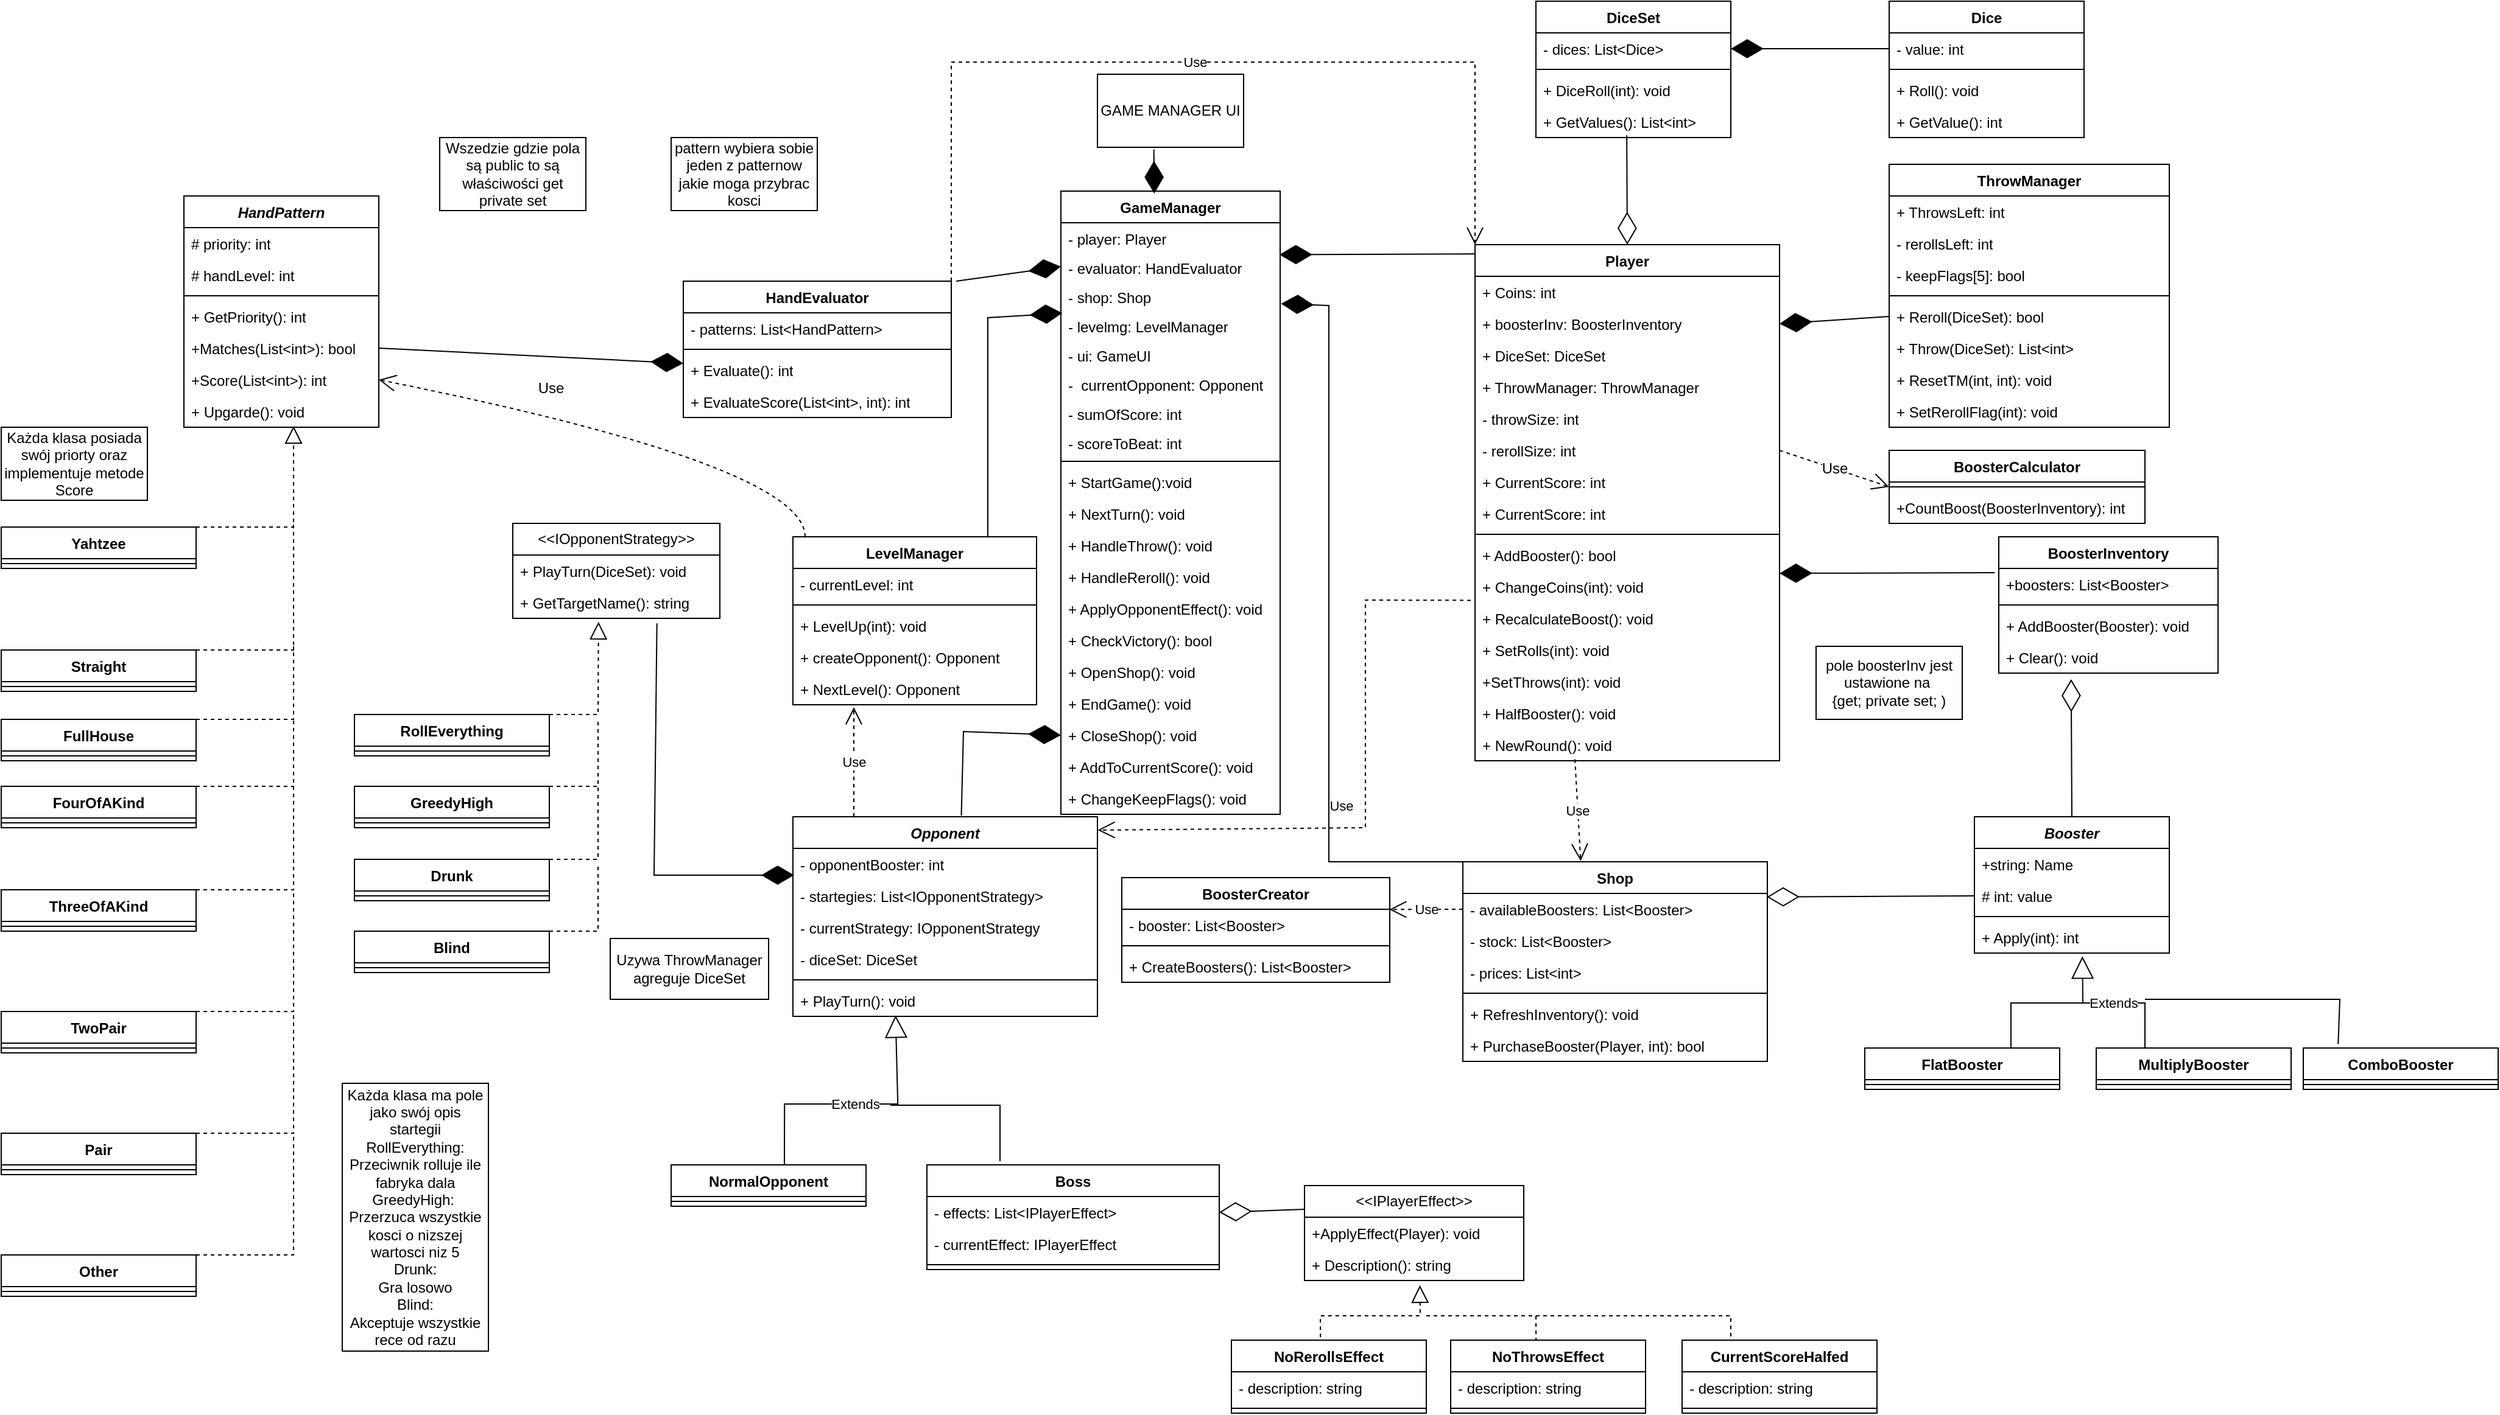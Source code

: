 <mxfile version="27.0.9">
  <diagram name="Strona-1" id="m8pvMQrEf0X-ysLBXBIv">
    <mxGraphModel dx="1042" dy="562" grid="1" gridSize="10" guides="1" tooltips="1" connect="1" arrows="1" fold="1" page="1" pageScale="1" pageWidth="2339" pageHeight="1300" math="0" shadow="0">
      <root>
        <mxCell id="0" />
        <mxCell id="1" parent="0" />
        <mxCell id="YQaHuLgUDeWE-Vyux6Fx-1" value="GameManager" style="swimlane;fontStyle=1;align=center;verticalAlign=top;childLayout=stackLayout;horizontal=1;startSize=26;horizontalStack=0;resizeParent=1;resizeParentMax=0;resizeLast=0;collapsible=1;marginBottom=0;whiteSpace=wrap;html=1;" parent="1" vertex="1">
          <mxGeometry x="880" y="236" width="180" height="512" as="geometry" />
        </mxCell>
        <mxCell id="YQaHuLgUDeWE-Vyux6Fx-2" value="- player: Player" style="text;strokeColor=none;fillColor=none;align=left;verticalAlign=top;spacingLeft=4;spacingRight=4;overflow=hidden;rotatable=0;points=[[0,0.5],[1,0.5]];portConstraint=eastwest;whiteSpace=wrap;html=1;" parent="YQaHuLgUDeWE-Vyux6Fx-1" vertex="1">
          <mxGeometry y="26" width="180" height="24" as="geometry" />
        </mxCell>
        <mxCell id="YQaHuLgUDeWE-Vyux6Fx-5" value="- evaluator: HandEvaluator" style="text;strokeColor=none;fillColor=none;align=left;verticalAlign=top;spacingLeft=4;spacingRight=4;overflow=hidden;rotatable=0;points=[[0,0.5],[1,0.5]];portConstraint=eastwest;whiteSpace=wrap;html=1;" parent="YQaHuLgUDeWE-Vyux6Fx-1" vertex="1">
          <mxGeometry y="50" width="180" height="24" as="geometry" />
        </mxCell>
        <mxCell id="YQaHuLgUDeWE-Vyux6Fx-7" value="- shop: Shop" style="text;strokeColor=none;fillColor=none;align=left;verticalAlign=top;spacingLeft=4;spacingRight=4;overflow=hidden;rotatable=0;points=[[0,0.5],[1,0.5]];portConstraint=eastwest;whiteSpace=wrap;html=1;" parent="YQaHuLgUDeWE-Vyux6Fx-1" vertex="1">
          <mxGeometry y="74" width="180" height="24" as="geometry" />
        </mxCell>
        <mxCell id="YQaHuLgUDeWE-Vyux6Fx-6" value="- levelmg: LevelManager&lt;div&gt;&lt;br&gt;&lt;/div&gt;" style="text;strokeColor=none;fillColor=none;align=left;verticalAlign=top;spacingLeft=4;spacingRight=4;overflow=hidden;rotatable=0;points=[[0,0.5],[1,0.5]];portConstraint=eastwest;whiteSpace=wrap;html=1;" parent="YQaHuLgUDeWE-Vyux6Fx-1" vertex="1">
          <mxGeometry y="98" width="180" height="24" as="geometry" />
        </mxCell>
        <mxCell id="UaEWhUr4-5Frvc9VDLaG-13" value="- ui: GameUI" style="text;strokeColor=none;fillColor=none;align=left;verticalAlign=top;spacingLeft=4;spacingRight=4;overflow=hidden;rotatable=0;points=[[0,0.5],[1,0.5]];portConstraint=eastwest;whiteSpace=wrap;html=1;" parent="YQaHuLgUDeWE-Vyux6Fx-1" vertex="1">
          <mxGeometry y="122" width="180" height="24" as="geometry" />
        </mxCell>
        <mxCell id="511lFQKzrWXS6ZG6Rz4X-4" value="-&amp;nbsp; currentOpponent: Opponent" style="text;strokeColor=none;fillColor=none;align=left;verticalAlign=top;spacingLeft=4;spacingRight=4;overflow=hidden;rotatable=0;points=[[0,0.5],[1,0.5]];portConstraint=eastwest;whiteSpace=wrap;html=1;" parent="YQaHuLgUDeWE-Vyux6Fx-1" vertex="1">
          <mxGeometry y="146" width="180" height="24" as="geometry" />
        </mxCell>
        <mxCell id="511lFQKzrWXS6ZG6Rz4X-3" value="- sumOfScore: int" style="text;strokeColor=none;fillColor=none;align=left;verticalAlign=top;spacingLeft=4;spacingRight=4;overflow=hidden;rotatable=0;points=[[0,0.5],[1,0.5]];portConstraint=eastwest;whiteSpace=wrap;html=1;" parent="YQaHuLgUDeWE-Vyux6Fx-1" vertex="1">
          <mxGeometry y="170" width="180" height="24" as="geometry" />
        </mxCell>
        <mxCell id="511lFQKzrWXS6ZG6Rz4X-2" value="- scoreToBeat: int" style="text;strokeColor=none;fillColor=none;align=left;verticalAlign=top;spacingLeft=4;spacingRight=4;overflow=hidden;rotatable=0;points=[[0,0.5],[1,0.5]];portConstraint=eastwest;whiteSpace=wrap;html=1;" parent="YQaHuLgUDeWE-Vyux6Fx-1" vertex="1">
          <mxGeometry y="194" width="180" height="24" as="geometry" />
        </mxCell>
        <mxCell id="YQaHuLgUDeWE-Vyux6Fx-3" value="" style="line;strokeWidth=1;fillColor=none;align=left;verticalAlign=middle;spacingTop=-1;spacingLeft=3;spacingRight=3;rotatable=0;labelPosition=right;points=[];portConstraint=eastwest;strokeColor=inherit;" parent="YQaHuLgUDeWE-Vyux6Fx-1" vertex="1">
          <mxGeometry y="218" width="180" height="8" as="geometry" />
        </mxCell>
        <mxCell id="YQaHuLgUDeWE-Vyux6Fx-4" value="+ StartGame():void" style="text;strokeColor=none;fillColor=none;align=left;verticalAlign=top;spacingLeft=4;spacingRight=4;overflow=hidden;rotatable=0;points=[[0,0.5],[1,0.5]];portConstraint=eastwest;whiteSpace=wrap;html=1;" parent="YQaHuLgUDeWE-Vyux6Fx-1" vertex="1">
          <mxGeometry y="226" width="180" height="26" as="geometry" />
        </mxCell>
        <mxCell id="YL9rQBzsxUiRq37KhBcF-14" value="+ NextTurn(): void" style="text;strokeColor=none;fillColor=none;align=left;verticalAlign=top;spacingLeft=4;spacingRight=4;overflow=hidden;rotatable=0;points=[[0,0.5],[1,0.5]];portConstraint=eastwest;whiteSpace=wrap;html=1;" parent="YQaHuLgUDeWE-Vyux6Fx-1" vertex="1">
          <mxGeometry y="252" width="180" height="26" as="geometry" />
        </mxCell>
        <mxCell id="YL9rQBzsxUiRq37KhBcF-13" value="+ HandleThrow(): void" style="text;strokeColor=none;fillColor=none;align=left;verticalAlign=top;spacingLeft=4;spacingRight=4;overflow=hidden;rotatable=0;points=[[0,0.5],[1,0.5]];portConstraint=eastwest;whiteSpace=wrap;html=1;" parent="YQaHuLgUDeWE-Vyux6Fx-1" vertex="1">
          <mxGeometry y="278" width="180" height="26" as="geometry" />
        </mxCell>
        <mxCell id="YL9rQBzsxUiRq37KhBcF-12" value="+ HandleReroll(): void" style="text;strokeColor=none;fillColor=none;align=left;verticalAlign=top;spacingLeft=4;spacingRight=4;overflow=hidden;rotatable=0;points=[[0,0.5],[1,0.5]];portConstraint=eastwest;whiteSpace=wrap;html=1;" parent="YQaHuLgUDeWE-Vyux6Fx-1" vertex="1">
          <mxGeometry y="304" width="180" height="26" as="geometry" />
        </mxCell>
        <mxCell id="YL9rQBzsxUiRq37KhBcF-11" value="+ ApplyOpponentEffect(): void" style="text;strokeColor=none;fillColor=none;align=left;verticalAlign=top;spacingLeft=4;spacingRight=4;overflow=hidden;rotatable=0;points=[[0,0.5],[1,0.5]];portConstraint=eastwest;whiteSpace=wrap;html=1;" parent="YQaHuLgUDeWE-Vyux6Fx-1" vertex="1">
          <mxGeometry y="330" width="180" height="26" as="geometry" />
        </mxCell>
        <mxCell id="YL9rQBzsxUiRq37KhBcF-10" value="+ CheckVictory(): bool" style="text;strokeColor=none;fillColor=none;align=left;verticalAlign=top;spacingLeft=4;spacingRight=4;overflow=hidden;rotatable=0;points=[[0,0.5],[1,0.5]];portConstraint=eastwest;whiteSpace=wrap;html=1;" parent="YQaHuLgUDeWE-Vyux6Fx-1" vertex="1">
          <mxGeometry y="356" width="180" height="26" as="geometry" />
        </mxCell>
        <mxCell id="YL9rQBzsxUiRq37KhBcF-8" value="+ OpenShop(): void" style="text;strokeColor=none;fillColor=none;align=left;verticalAlign=top;spacingLeft=4;spacingRight=4;overflow=hidden;rotatable=0;points=[[0,0.5],[1,0.5]];portConstraint=eastwest;whiteSpace=wrap;html=1;" parent="YQaHuLgUDeWE-Vyux6Fx-1" vertex="1">
          <mxGeometry y="382" width="180" height="26" as="geometry" />
        </mxCell>
        <mxCell id="YL9rQBzsxUiRq37KhBcF-7" value="+ EndGame(): void" style="text;strokeColor=none;fillColor=none;align=left;verticalAlign=top;spacingLeft=4;spacingRight=4;overflow=hidden;rotatable=0;points=[[0,0.5],[1,0.5]];portConstraint=eastwest;whiteSpace=wrap;html=1;" parent="YQaHuLgUDeWE-Vyux6Fx-1" vertex="1">
          <mxGeometry y="408" width="180" height="26" as="geometry" />
        </mxCell>
        <mxCell id="511lFQKzrWXS6ZG6Rz4X-7" value="+ CloseShop(): void" style="text;strokeColor=none;fillColor=none;align=left;verticalAlign=top;spacingLeft=4;spacingRight=4;overflow=hidden;rotatable=0;points=[[0,0.5],[1,0.5]];portConstraint=eastwest;whiteSpace=wrap;html=1;" parent="YQaHuLgUDeWE-Vyux6Fx-1" vertex="1">
          <mxGeometry y="434" width="180" height="26" as="geometry" />
        </mxCell>
        <mxCell id="511lFQKzrWXS6ZG6Rz4X-6" value="+ AddToCurrentScore(): void" style="text;strokeColor=none;fillColor=none;align=left;verticalAlign=top;spacingLeft=4;spacingRight=4;overflow=hidden;rotatable=0;points=[[0,0.5],[1,0.5]];portConstraint=eastwest;whiteSpace=wrap;html=1;" parent="YQaHuLgUDeWE-Vyux6Fx-1" vertex="1">
          <mxGeometry y="460" width="180" height="26" as="geometry" />
        </mxCell>
        <mxCell id="511lFQKzrWXS6ZG6Rz4X-5" value="+ ChangeKeepFlags(): void" style="text;strokeColor=none;fillColor=none;align=left;verticalAlign=top;spacingLeft=4;spacingRight=4;overflow=hidden;rotatable=0;points=[[0,0.5],[1,0.5]];portConstraint=eastwest;whiteSpace=wrap;html=1;" parent="YQaHuLgUDeWE-Vyux6Fx-1" vertex="1">
          <mxGeometry y="486" width="180" height="26" as="geometry" />
        </mxCell>
        <mxCell id="YQaHuLgUDeWE-Vyux6Fx-10" value="Player" style="swimlane;fontStyle=1;align=center;verticalAlign=top;childLayout=stackLayout;horizontal=1;startSize=26;horizontalStack=0;resizeParent=1;resizeParentMax=0;resizeLast=0;collapsible=1;marginBottom=0;whiteSpace=wrap;html=1;" parent="1" vertex="1">
          <mxGeometry x="1220" y="280" width="250" height="424" as="geometry">
            <mxRectangle x="830" y="243" width="70" height="30" as="alternateBounds" />
          </mxGeometry>
        </mxCell>
        <mxCell id="YQaHuLgUDeWE-Vyux6Fx-11" value="+ Coins: int" style="text;strokeColor=none;fillColor=none;align=left;verticalAlign=top;spacingLeft=4;spacingRight=4;overflow=hidden;rotatable=0;points=[[0,0.5],[1,0.5]];portConstraint=eastwest;whiteSpace=wrap;html=1;" parent="YQaHuLgUDeWE-Vyux6Fx-10" vertex="1">
          <mxGeometry y="26" width="250" height="26" as="geometry" />
        </mxCell>
        <mxCell id="YQaHuLgUDeWE-Vyux6Fx-17" value="+ boosterInv: BoosterInventory" style="text;strokeColor=none;fillColor=none;align=left;verticalAlign=top;spacingLeft=4;spacingRight=4;overflow=hidden;rotatable=0;points=[[0,0.5],[1,0.5]];portConstraint=eastwest;whiteSpace=wrap;html=1;" parent="YQaHuLgUDeWE-Vyux6Fx-10" vertex="1">
          <mxGeometry y="52" width="250" height="26" as="geometry" />
        </mxCell>
        <mxCell id="YQaHuLgUDeWE-Vyux6Fx-16" value="+ DiceSet: DiceSet" style="text;strokeColor=none;fillColor=none;align=left;verticalAlign=top;spacingLeft=4;spacingRight=4;overflow=hidden;rotatable=0;points=[[0,0.5],[1,0.5]];portConstraint=eastwest;whiteSpace=wrap;html=1;" parent="YQaHuLgUDeWE-Vyux6Fx-10" vertex="1">
          <mxGeometry y="78" width="250" height="26" as="geometry" />
        </mxCell>
        <mxCell id="UaEWhUr4-5Frvc9VDLaG-3" value="+ ThrowManager: ThrowManager" style="text;strokeColor=none;fillColor=none;align=left;verticalAlign=top;spacingLeft=4;spacingRight=4;overflow=hidden;rotatable=0;points=[[0,0.5],[1,0.5]];portConstraint=eastwest;whiteSpace=wrap;html=1;" parent="YQaHuLgUDeWE-Vyux6Fx-10" vertex="1">
          <mxGeometry y="104" width="250" height="26" as="geometry" />
        </mxCell>
        <mxCell id="YQaHuLgUDeWE-Vyux6Fx-15" value="- throwSize: int" style="text;strokeColor=none;fillColor=none;align=left;verticalAlign=top;spacingLeft=4;spacingRight=4;overflow=hidden;rotatable=0;points=[[0,0.5],[1,0.5]];portConstraint=eastwest;whiteSpace=wrap;html=1;" parent="YQaHuLgUDeWE-Vyux6Fx-10" vertex="1">
          <mxGeometry y="130" width="250" height="26" as="geometry" />
        </mxCell>
        <mxCell id="YQaHuLgUDeWE-Vyux6Fx-14" value="- rerollSize: int" style="text;strokeColor=none;fillColor=none;align=left;verticalAlign=top;spacingLeft=4;spacingRight=4;overflow=hidden;rotatable=0;points=[[0,0.5],[1,0.5]];portConstraint=eastwest;whiteSpace=wrap;html=1;" parent="YQaHuLgUDeWE-Vyux6Fx-10" vertex="1">
          <mxGeometry y="156" width="250" height="26" as="geometry" />
        </mxCell>
        <mxCell id="xqfk4DTyX-sMtPJ6_7Gk-2" value="+ CurrentScore: int" style="text;strokeColor=none;fillColor=none;align=left;verticalAlign=top;spacingLeft=4;spacingRight=4;overflow=hidden;rotatable=0;points=[[0,0.5],[1,0.5]];portConstraint=eastwest;whiteSpace=wrap;html=1;" parent="YQaHuLgUDeWE-Vyux6Fx-10" vertex="1">
          <mxGeometry y="182" width="250" height="26" as="geometry" />
        </mxCell>
        <mxCell id="4YDjPNUEDY5CdCIcbh4B-32" value="+ CurrentScore: int" style="text;strokeColor=none;fillColor=none;align=left;verticalAlign=top;spacingLeft=4;spacingRight=4;overflow=hidden;rotatable=0;points=[[0,0.5],[1,0.5]];portConstraint=eastwest;whiteSpace=wrap;html=1;" parent="YQaHuLgUDeWE-Vyux6Fx-10" vertex="1">
          <mxGeometry y="208" width="250" height="26" as="geometry" />
        </mxCell>
        <mxCell id="YQaHuLgUDeWE-Vyux6Fx-12" value="" style="line;strokeWidth=1;fillColor=none;align=left;verticalAlign=middle;spacingTop=-1;spacingLeft=3;spacingRight=3;rotatable=0;labelPosition=right;points=[];portConstraint=eastwest;strokeColor=inherit;" parent="YQaHuLgUDeWE-Vyux6Fx-10" vertex="1">
          <mxGeometry y="234" width="250" height="8" as="geometry" />
        </mxCell>
        <mxCell id="xqfk4DTyX-sMtPJ6_7Gk-7" value="+ AddBooster(): bool" style="text;strokeColor=none;fillColor=none;align=left;verticalAlign=top;spacingLeft=4;spacingRight=4;overflow=hidden;rotatable=0;points=[[0,0.5],[1,0.5]];portConstraint=eastwest;whiteSpace=wrap;html=1;" parent="YQaHuLgUDeWE-Vyux6Fx-10" vertex="1">
          <mxGeometry y="242" width="250" height="26" as="geometry" />
        </mxCell>
        <mxCell id="xqfk4DTyX-sMtPJ6_7Gk-6" value="+ ChangeCoins(int): void" style="text;strokeColor=none;fillColor=none;align=left;verticalAlign=top;spacingLeft=4;spacingRight=4;overflow=hidden;rotatable=0;points=[[0,0.5],[1,0.5]];portConstraint=eastwest;whiteSpace=wrap;html=1;" parent="YQaHuLgUDeWE-Vyux6Fx-10" vertex="1">
          <mxGeometry y="268" width="250" height="26" as="geometry" />
        </mxCell>
        <mxCell id="kDtTJ2FYneeDKjYVYyp3-4" value="+ RecalculateBoost(): void" style="text;strokeColor=none;fillColor=none;align=left;verticalAlign=top;spacingLeft=4;spacingRight=4;overflow=hidden;rotatable=0;points=[[0,0.5],[1,0.5]];portConstraint=eastwest;whiteSpace=wrap;html=1;" parent="YQaHuLgUDeWE-Vyux6Fx-10" vertex="1">
          <mxGeometry y="294" width="250" height="26" as="geometry" />
        </mxCell>
        <mxCell id="4YDjPNUEDY5CdCIcbh4B-82" value="+ SetRolls(int): void" style="text;strokeColor=none;fillColor=none;align=left;verticalAlign=top;spacingLeft=4;spacingRight=4;overflow=hidden;rotatable=0;points=[[0,0.5],[1,0.5]];portConstraint=eastwest;whiteSpace=wrap;html=1;" parent="YQaHuLgUDeWE-Vyux6Fx-10" vertex="1">
          <mxGeometry y="320" width="250" height="26" as="geometry" />
        </mxCell>
        <mxCell id="4YDjPNUEDY5CdCIcbh4B-81" value="+SetThrows(int): void" style="text;strokeColor=none;fillColor=none;align=left;verticalAlign=top;spacingLeft=4;spacingRight=4;overflow=hidden;rotatable=0;points=[[0,0.5],[1,0.5]];portConstraint=eastwest;whiteSpace=wrap;html=1;" parent="YQaHuLgUDeWE-Vyux6Fx-10" vertex="1">
          <mxGeometry y="346" width="250" height="26" as="geometry" />
        </mxCell>
        <mxCell id="4YDjPNUEDY5CdCIcbh4B-80" value="+ HalfBooster(): void" style="text;strokeColor=none;fillColor=none;align=left;verticalAlign=top;spacingLeft=4;spacingRight=4;overflow=hidden;rotatable=0;points=[[0,0.5],[1,0.5]];portConstraint=eastwest;whiteSpace=wrap;html=1;" parent="YQaHuLgUDeWE-Vyux6Fx-10" vertex="1">
          <mxGeometry y="372" width="250" height="26" as="geometry" />
        </mxCell>
        <mxCell id="511lFQKzrWXS6ZG6Rz4X-11" value="+ NewRound(): void" style="text;strokeColor=none;fillColor=none;align=left;verticalAlign=top;spacingLeft=4;spacingRight=4;overflow=hidden;rotatable=0;points=[[0,0.5],[1,0.5]];portConstraint=eastwest;whiteSpace=wrap;html=1;" parent="YQaHuLgUDeWE-Vyux6Fx-10" vertex="1">
          <mxGeometry y="398" width="250" height="26" as="geometry" />
        </mxCell>
        <mxCell id="YQaHuLgUDeWE-Vyux6Fx-18" value="" style="endArrow=diamondThin;endFill=1;endSize=24;html=1;rounded=0;exitX=0;exitY=0.018;exitDx=0;exitDy=0;entryX=0.997;entryY=0.092;entryDx=0;entryDy=0;entryPerimeter=0;exitPerimeter=0;" parent="1" source="YQaHuLgUDeWE-Vyux6Fx-10" target="YQaHuLgUDeWE-Vyux6Fx-5" edge="1">
          <mxGeometry width="160" relative="1" as="geometry">
            <mxPoint x="1160" y="487" as="sourcePoint" />
            <mxPoint x="1010" y="387" as="targetPoint" />
          </mxGeometry>
        </mxCell>
        <mxCell id="YQaHuLgUDeWE-Vyux6Fx-20" value="BoosterInventory" style="swimlane;fontStyle=1;align=center;verticalAlign=top;childLayout=stackLayout;horizontal=1;startSize=26;horizontalStack=0;resizeParent=1;resizeParentMax=0;resizeLast=0;collapsible=1;marginBottom=0;whiteSpace=wrap;html=1;" parent="1" vertex="1">
          <mxGeometry x="1650" y="520" width="180" height="112" as="geometry" />
        </mxCell>
        <mxCell id="YQaHuLgUDeWE-Vyux6Fx-21" value="+boosters: List&amp;lt;Booster&amp;gt;" style="text;strokeColor=none;fillColor=none;align=left;verticalAlign=top;spacingLeft=4;spacingRight=4;overflow=hidden;rotatable=0;points=[[0,0.5],[1,0.5]];portConstraint=eastwest;whiteSpace=wrap;html=1;" parent="YQaHuLgUDeWE-Vyux6Fx-20" vertex="1">
          <mxGeometry y="26" width="180" height="26" as="geometry" />
        </mxCell>
        <mxCell id="YQaHuLgUDeWE-Vyux6Fx-22" value="" style="line;strokeWidth=1;fillColor=none;align=left;verticalAlign=middle;spacingTop=-1;spacingLeft=3;spacingRight=3;rotatable=0;labelPosition=right;points=[];portConstraint=eastwest;strokeColor=inherit;" parent="YQaHuLgUDeWE-Vyux6Fx-20" vertex="1">
          <mxGeometry y="52" width="180" height="8" as="geometry" />
        </mxCell>
        <mxCell id="YQaHuLgUDeWE-Vyux6Fx-23" value="+ AddBooster(Booster): void" style="text;strokeColor=none;fillColor=none;align=left;verticalAlign=top;spacingLeft=4;spacingRight=4;overflow=hidden;rotatable=0;points=[[0,0.5],[1,0.5]];portConstraint=eastwest;whiteSpace=wrap;html=1;" parent="YQaHuLgUDeWE-Vyux6Fx-20" vertex="1">
          <mxGeometry y="60" width="180" height="26" as="geometry" />
        </mxCell>
        <mxCell id="xqfk4DTyX-sMtPJ6_7Gk-1" value="+ Clear(): void" style="text;strokeColor=none;fillColor=none;align=left;verticalAlign=top;spacingLeft=4;spacingRight=4;overflow=hidden;rotatable=0;points=[[0,0.5],[1,0.5]];portConstraint=eastwest;whiteSpace=wrap;html=1;" parent="YQaHuLgUDeWE-Vyux6Fx-20" vertex="1">
          <mxGeometry y="86" width="180" height="26" as="geometry" />
        </mxCell>
        <mxCell id="YQaHuLgUDeWE-Vyux6Fx-25" value="" style="endArrow=diamondThin;endFill=0;endSize=24;html=1;rounded=0;exitX=0.5;exitY=0;exitDx=0;exitDy=0;entryX=0.33;entryY=1.192;entryDx=0;entryDy=0;entryPerimeter=0;" parent="1" source="YQaHuLgUDeWE-Vyux6Fx-26" target="xqfk4DTyX-sMtPJ6_7Gk-1" edge="1">
          <mxGeometry width="160" relative="1" as="geometry">
            <mxPoint x="1555" y="557" as="sourcePoint" />
            <mxPoint x="1710" y="660" as="targetPoint" />
          </mxGeometry>
        </mxCell>
        <mxCell id="YQaHuLgUDeWE-Vyux6Fx-26" value="&lt;i&gt;Booster&lt;/i&gt;" style="swimlane;fontStyle=1;align=center;verticalAlign=top;childLayout=stackLayout;horizontal=1;startSize=26;horizontalStack=0;resizeParent=1;resizeParentMax=0;resizeLast=0;collapsible=1;marginBottom=0;whiteSpace=wrap;html=1;" parent="1" vertex="1">
          <mxGeometry x="1630" y="750" width="160" height="112" as="geometry" />
        </mxCell>
        <mxCell id="YQaHuLgUDeWE-Vyux6Fx-27" value="+string: Name" style="text;strokeColor=none;fillColor=none;align=left;verticalAlign=top;spacingLeft=4;spacingRight=4;overflow=hidden;rotatable=0;points=[[0,0.5],[1,0.5]];portConstraint=eastwest;whiteSpace=wrap;html=1;" parent="YQaHuLgUDeWE-Vyux6Fx-26" vertex="1">
          <mxGeometry y="26" width="160" height="26" as="geometry" />
        </mxCell>
        <mxCell id="YQaHuLgUDeWE-Vyux6Fx-30" value="# int: value" style="text;strokeColor=none;fillColor=none;align=left;verticalAlign=top;spacingLeft=4;spacingRight=4;overflow=hidden;rotatable=0;points=[[0,0.5],[1,0.5]];portConstraint=eastwest;whiteSpace=wrap;html=1;" parent="YQaHuLgUDeWE-Vyux6Fx-26" vertex="1">
          <mxGeometry y="52" width="160" height="26" as="geometry" />
        </mxCell>
        <mxCell id="YQaHuLgUDeWE-Vyux6Fx-28" value="" style="line;strokeWidth=1;fillColor=none;align=left;verticalAlign=middle;spacingTop=-1;spacingLeft=3;spacingRight=3;rotatable=0;labelPosition=right;points=[];portConstraint=eastwest;strokeColor=inherit;" parent="YQaHuLgUDeWE-Vyux6Fx-26" vertex="1">
          <mxGeometry y="78" width="160" height="8" as="geometry" />
        </mxCell>
        <mxCell id="YQaHuLgUDeWE-Vyux6Fx-29" value="+ Apply(int): int" style="text;strokeColor=none;fillColor=none;align=left;verticalAlign=top;spacingLeft=4;spacingRight=4;overflow=hidden;rotatable=0;points=[[0,0.5],[1,0.5]];portConstraint=eastwest;whiteSpace=wrap;html=1;" parent="YQaHuLgUDeWE-Vyux6Fx-26" vertex="1">
          <mxGeometry y="86" width="160" height="26" as="geometry" />
        </mxCell>
        <mxCell id="YQaHuLgUDeWE-Vyux6Fx-31" value="FlatBooster" style="swimlane;fontStyle=1;align=center;verticalAlign=top;childLayout=stackLayout;horizontal=1;startSize=26;horizontalStack=0;resizeParent=1;resizeParentMax=0;resizeLast=0;collapsible=1;marginBottom=0;whiteSpace=wrap;html=1;" parent="1" vertex="1">
          <mxGeometry x="1540" y="940" width="160" height="34" as="geometry" />
        </mxCell>
        <mxCell id="YQaHuLgUDeWE-Vyux6Fx-33" value="" style="line;strokeWidth=1;fillColor=none;align=left;verticalAlign=middle;spacingTop=-1;spacingLeft=3;spacingRight=3;rotatable=0;labelPosition=right;points=[];portConstraint=eastwest;strokeColor=inherit;" parent="YQaHuLgUDeWE-Vyux6Fx-31" vertex="1">
          <mxGeometry y="26" width="160" height="8" as="geometry" />
        </mxCell>
        <mxCell id="YQaHuLgUDeWE-Vyux6Fx-35" value="MultiplyBooster" style="swimlane;fontStyle=1;align=center;verticalAlign=top;childLayout=stackLayout;horizontal=1;startSize=26;horizontalStack=0;resizeParent=1;resizeParentMax=0;resizeLast=0;collapsible=1;marginBottom=0;whiteSpace=wrap;html=1;" parent="1" vertex="1">
          <mxGeometry x="1730" y="940" width="160" height="34" as="geometry" />
        </mxCell>
        <mxCell id="YQaHuLgUDeWE-Vyux6Fx-37" value="" style="line;strokeWidth=1;fillColor=none;align=left;verticalAlign=middle;spacingTop=-1;spacingLeft=3;spacingRight=3;rotatable=0;labelPosition=right;points=[];portConstraint=eastwest;strokeColor=inherit;" parent="YQaHuLgUDeWE-Vyux6Fx-35" vertex="1">
          <mxGeometry y="26" width="160" height="8" as="geometry" />
        </mxCell>
        <mxCell id="YQaHuLgUDeWE-Vyux6Fx-40" value="Extends" style="endArrow=block;endSize=16;endFill=0;html=1;rounded=0;entryX=0.554;entryY=1.1;entryDx=0;entryDy=0;entryPerimeter=0;exitX=0.25;exitY=0;exitDx=0;exitDy=0;" parent="1" source="YQaHuLgUDeWE-Vyux6Fx-35" target="YQaHuLgUDeWE-Vyux6Fx-29" edge="1">
          <mxGeometry width="160" relative="1" as="geometry">
            <mxPoint x="1630" y="1020" as="sourcePoint" />
            <mxPoint x="1790" y="1020" as="targetPoint" />
            <Array as="points">
              <mxPoint x="1770" y="903" />
              <mxPoint x="1719" y="903" />
            </Array>
          </mxGeometry>
        </mxCell>
        <mxCell id="YQaHuLgUDeWE-Vyux6Fx-41" value="Shop" style="swimlane;fontStyle=1;align=center;verticalAlign=top;childLayout=stackLayout;horizontal=1;startSize=26;horizontalStack=0;resizeParent=1;resizeParentMax=0;resizeLast=0;collapsible=1;marginBottom=0;whiteSpace=wrap;html=1;" parent="1" vertex="1">
          <mxGeometry x="1210" y="787" width="250" height="164" as="geometry" />
        </mxCell>
        <mxCell id="YQaHuLgUDeWE-Vyux6Fx-42" value="- availableBoosters: List&amp;lt;Booster&amp;gt;" style="text;strokeColor=none;fillColor=none;align=left;verticalAlign=top;spacingLeft=4;spacingRight=4;overflow=hidden;rotatable=0;points=[[0,0.5],[1,0.5]];portConstraint=eastwest;whiteSpace=wrap;html=1;" parent="YQaHuLgUDeWE-Vyux6Fx-41" vertex="1">
          <mxGeometry y="26" width="250" height="26" as="geometry" />
        </mxCell>
        <mxCell id="xqfk4DTyX-sMtPJ6_7Gk-3" value="- stock: List&amp;lt;Booster&amp;gt;" style="text;strokeColor=none;fillColor=none;align=left;verticalAlign=top;spacingLeft=4;spacingRight=4;overflow=hidden;rotatable=0;points=[[0,0.5],[1,0.5]];portConstraint=eastwest;whiteSpace=wrap;html=1;" parent="YQaHuLgUDeWE-Vyux6Fx-41" vertex="1">
          <mxGeometry y="52" width="250" height="26" as="geometry" />
        </mxCell>
        <mxCell id="xqfk4DTyX-sMtPJ6_7Gk-4" value="- prices: List&amp;lt;int&amp;gt;" style="text;strokeColor=none;fillColor=none;align=left;verticalAlign=top;spacingLeft=4;spacingRight=4;overflow=hidden;rotatable=0;points=[[0,0.5],[1,0.5]];portConstraint=eastwest;whiteSpace=wrap;html=1;" parent="YQaHuLgUDeWE-Vyux6Fx-41" vertex="1">
          <mxGeometry y="78" width="250" height="26" as="geometry" />
        </mxCell>
        <mxCell id="YQaHuLgUDeWE-Vyux6Fx-43" value="" style="line;strokeWidth=1;fillColor=none;align=left;verticalAlign=middle;spacingTop=-1;spacingLeft=3;spacingRight=3;rotatable=0;labelPosition=right;points=[];portConstraint=eastwest;strokeColor=inherit;" parent="YQaHuLgUDeWE-Vyux6Fx-41" vertex="1">
          <mxGeometry y="104" width="250" height="8" as="geometry" />
        </mxCell>
        <mxCell id="YQaHuLgUDeWE-Vyux6Fx-44" value="+ RefreshInventory(): void" style="text;strokeColor=none;fillColor=none;align=left;verticalAlign=top;spacingLeft=4;spacingRight=4;overflow=hidden;rotatable=0;points=[[0,0.5],[1,0.5]];portConstraint=eastwest;whiteSpace=wrap;html=1;" parent="YQaHuLgUDeWE-Vyux6Fx-41" vertex="1">
          <mxGeometry y="112" width="250" height="26" as="geometry" />
        </mxCell>
        <mxCell id="NPl6d1df7BIbEegA-mZo-3" value="+ PurchaseBooster(Player, int): bool" style="text;strokeColor=none;fillColor=none;align=left;verticalAlign=top;spacingLeft=4;spacingRight=4;overflow=hidden;rotatable=0;points=[[0,0.5],[1,0.5]];portConstraint=eastwest;whiteSpace=wrap;html=1;" parent="YQaHuLgUDeWE-Vyux6Fx-41" vertex="1">
          <mxGeometry y="138" width="250" height="26" as="geometry" />
        </mxCell>
        <mxCell id="YQaHuLgUDeWE-Vyux6Fx-45" value="" style="endArrow=diamondThin;endFill=1;endSize=24;html=1;rounded=0;exitX=0;exitY=0;exitDx=0;exitDy=0;entryX=1.004;entryY=0.771;entryDx=0;entryDy=0;entryPerimeter=0;" parent="1" source="YQaHuLgUDeWE-Vyux6Fx-41" target="YQaHuLgUDeWE-Vyux6Fx-7" edge="1">
          <mxGeometry width="160" relative="1" as="geometry">
            <mxPoint x="1310" y="607" as="sourcePoint" />
            <mxPoint x="1000" y="427" as="targetPoint" />
            <Array as="points">
              <mxPoint x="1100" y="787" />
              <mxPoint x="1100" y="330" />
            </Array>
          </mxGeometry>
        </mxCell>
        <mxCell id="YQaHuLgUDeWE-Vyux6Fx-46" value="Use" style="endArrow=open;endSize=12;dashed=1;html=1;rounded=0;entryX=0.387;entryY=-0.004;entryDx=0;entryDy=0;entryPerimeter=0;exitX=0.328;exitY=0.951;exitDx=0;exitDy=0;exitPerimeter=0;" parent="1" source="511lFQKzrWXS6ZG6Rz4X-11" target="YQaHuLgUDeWE-Vyux6Fx-41" edge="1">
          <mxGeometry x="0.015" width="160" relative="1" as="geometry">
            <mxPoint x="1307" y="740" as="sourcePoint" />
            <mxPoint x="1309" y="696" as="targetPoint" />
            <mxPoint as="offset" />
          </mxGeometry>
        </mxCell>
        <mxCell id="YQaHuLgUDeWE-Vyux6Fx-47" value="" style="endArrow=diamondThin;endFill=0;endSize=24;html=1;rounded=0;exitX=0;exitY=0.5;exitDx=0;exitDy=0;entryX=0.998;entryY=0.112;entryDx=0;entryDy=0;entryPerimeter=0;" parent="1" source="YQaHuLgUDeWE-Vyux6Fx-30" target="YQaHuLgUDeWE-Vyux6Fx-42" edge="1">
          <mxGeometry width="160" relative="1" as="geometry">
            <mxPoint x="1560" y="607" as="sourcePoint" />
            <mxPoint x="1720" y="607" as="targetPoint" />
          </mxGeometry>
        </mxCell>
        <mxCell id="NPl6d1df7BIbEegA-mZo-4" value="HandEvaluator" style="swimlane;fontStyle=1;align=center;verticalAlign=top;childLayout=stackLayout;horizontal=1;startSize=26;horizontalStack=0;resizeParent=1;resizeParentMax=0;resizeLast=0;collapsible=1;marginBottom=0;whiteSpace=wrap;html=1;" parent="1" vertex="1">
          <mxGeometry x="570" y="310" width="220" height="112" as="geometry" />
        </mxCell>
        <mxCell id="NPl6d1df7BIbEegA-mZo-5" value="- patterns: List&amp;lt;HandPattern&amp;gt;" style="text;strokeColor=none;fillColor=none;align=left;verticalAlign=top;spacingLeft=4;spacingRight=4;overflow=hidden;rotatable=0;points=[[0,0.5],[1,0.5]];portConstraint=eastwest;whiteSpace=wrap;html=1;" parent="NPl6d1df7BIbEegA-mZo-4" vertex="1">
          <mxGeometry y="26" width="220" height="26" as="geometry" />
        </mxCell>
        <mxCell id="NPl6d1df7BIbEegA-mZo-6" value="" style="line;strokeWidth=1;fillColor=none;align=left;verticalAlign=middle;spacingTop=-1;spacingLeft=3;spacingRight=3;rotatable=0;labelPosition=right;points=[];portConstraint=eastwest;strokeColor=inherit;" parent="NPl6d1df7BIbEegA-mZo-4" vertex="1">
          <mxGeometry y="52" width="220" height="8" as="geometry" />
        </mxCell>
        <mxCell id="NPl6d1df7BIbEegA-mZo-7" value="+ Evaluate(): int" style="text;strokeColor=none;fillColor=none;align=left;verticalAlign=top;spacingLeft=4;spacingRight=4;overflow=hidden;rotatable=0;points=[[0,0.5],[1,0.5]];portConstraint=eastwest;whiteSpace=wrap;html=1;" parent="NPl6d1df7BIbEegA-mZo-4" vertex="1">
          <mxGeometry y="60" width="220" height="26" as="geometry" />
        </mxCell>
        <mxCell id="511lFQKzrWXS6ZG6Rz4X-1" value="+ EvaluateScore(List&amp;lt;int&amp;gt;, int): int" style="text;strokeColor=none;fillColor=none;align=left;verticalAlign=top;spacingLeft=4;spacingRight=4;overflow=hidden;rotatable=0;points=[[0,0.5],[1,0.5]];portConstraint=eastwest;whiteSpace=wrap;html=1;" parent="NPl6d1df7BIbEegA-mZo-4" vertex="1">
          <mxGeometry y="86" width="220" height="26" as="geometry" />
        </mxCell>
        <mxCell id="NPl6d1df7BIbEegA-mZo-9" value="pattern wybiera sobie jeden z patternow jakie moga przybrac kosci" style="whiteSpace=wrap;html=1;" parent="1" vertex="1">
          <mxGeometry x="560" y="192" width="120" height="60" as="geometry" />
        </mxCell>
        <mxCell id="NPl6d1df7BIbEegA-mZo-10" value="&lt;i&gt;HandPattern&lt;/i&gt;" style="swimlane;fontStyle=1;align=center;verticalAlign=top;childLayout=stackLayout;horizontal=1;startSize=26;horizontalStack=0;resizeParent=1;resizeParentMax=0;resizeLast=0;collapsible=1;marginBottom=0;whiteSpace=wrap;html=1;" parent="1" vertex="1">
          <mxGeometry x="160" y="240" width="160" height="190" as="geometry" />
        </mxCell>
        <mxCell id="NPl6d1df7BIbEegA-mZo-11" value="# priority: int" style="text;strokeColor=none;fillColor=none;align=left;verticalAlign=top;spacingLeft=4;spacingRight=4;overflow=hidden;rotatable=0;points=[[0,0.5],[1,0.5]];portConstraint=eastwest;whiteSpace=wrap;html=1;" parent="NPl6d1df7BIbEegA-mZo-10" vertex="1">
          <mxGeometry y="26" width="160" height="26" as="geometry" />
        </mxCell>
        <mxCell id="K5tBr7DFvZTMOsOyIGVl-8" value="# handLevel: int" style="text;strokeColor=none;fillColor=none;align=left;verticalAlign=top;spacingLeft=4;spacingRight=4;overflow=hidden;rotatable=0;points=[[0,0.5],[1,0.5]];portConstraint=eastwest;whiteSpace=wrap;html=1;" parent="NPl6d1df7BIbEegA-mZo-10" vertex="1">
          <mxGeometry y="52" width="160" height="26" as="geometry" />
        </mxCell>
        <mxCell id="NPl6d1df7BIbEegA-mZo-12" value="" style="line;strokeWidth=1;fillColor=none;align=left;verticalAlign=middle;spacingTop=-1;spacingLeft=3;spacingRight=3;rotatable=0;labelPosition=right;points=[];portConstraint=eastwest;strokeColor=inherit;" parent="NPl6d1df7BIbEegA-mZo-10" vertex="1">
          <mxGeometry y="78" width="160" height="8" as="geometry" />
        </mxCell>
        <mxCell id="NPl6d1df7BIbEegA-mZo-13" value="+ GetPriority(): int" style="text;strokeColor=none;fillColor=none;align=left;verticalAlign=top;spacingLeft=4;spacingRight=4;overflow=hidden;rotatable=0;points=[[0,0.5],[1,0.5]];portConstraint=eastwest;whiteSpace=wrap;html=1;" parent="NPl6d1df7BIbEegA-mZo-10" vertex="1">
          <mxGeometry y="86" width="160" height="26" as="geometry" />
        </mxCell>
        <mxCell id="MiU77NupNtW6Uq44fxhk-6" value="+Matches(List&amp;lt;int&amp;gt;): bool" style="text;strokeColor=none;fillColor=none;align=left;verticalAlign=top;spacingLeft=4;spacingRight=4;overflow=hidden;rotatable=0;points=[[0,0.5],[1,0.5]];portConstraint=eastwest;whiteSpace=wrap;html=1;" parent="NPl6d1df7BIbEegA-mZo-10" vertex="1">
          <mxGeometry y="112" width="160" height="26" as="geometry" />
        </mxCell>
        <mxCell id="MiU77NupNtW6Uq44fxhk-5" value="+Score(List&amp;lt;int&amp;gt;): int" style="text;strokeColor=none;fillColor=none;align=left;verticalAlign=top;spacingLeft=4;spacingRight=4;overflow=hidden;rotatable=0;points=[[0,0.5],[1,0.5]];portConstraint=eastwest;whiteSpace=wrap;html=1;" parent="NPl6d1df7BIbEegA-mZo-10" vertex="1">
          <mxGeometry y="138" width="160" height="26" as="geometry" />
        </mxCell>
        <mxCell id="K5tBr7DFvZTMOsOyIGVl-10" value="+ Upgarde(): void" style="text;strokeColor=none;fillColor=none;align=left;verticalAlign=top;spacingLeft=4;spacingRight=4;overflow=hidden;rotatable=0;points=[[0,0.5],[1,0.5]];portConstraint=eastwest;whiteSpace=wrap;html=1;" parent="NPl6d1df7BIbEegA-mZo-10" vertex="1">
          <mxGeometry y="164" width="160" height="26" as="geometry" />
        </mxCell>
        <mxCell id="NPl6d1df7BIbEegA-mZo-15" value="Yahtzee" style="swimlane;fontStyle=1;align=center;verticalAlign=top;childLayout=stackLayout;horizontal=1;startSize=26;horizontalStack=0;resizeParent=1;resizeParentMax=0;resizeLast=0;collapsible=1;marginBottom=0;whiteSpace=wrap;html=1;" parent="1" vertex="1">
          <mxGeometry x="10" y="512" width="160" height="34" as="geometry">
            <mxRectangle x="10" y="512" width="80" height="30" as="alternateBounds" />
          </mxGeometry>
        </mxCell>
        <mxCell id="NPl6d1df7BIbEegA-mZo-17" value="" style="line;strokeWidth=1;fillColor=none;align=left;verticalAlign=middle;spacingTop=-1;spacingLeft=3;spacingRight=3;rotatable=0;labelPosition=right;points=[];portConstraint=eastwest;strokeColor=inherit;" parent="NPl6d1df7BIbEegA-mZo-15" vertex="1">
          <mxGeometry y="26" width="160" height="8" as="geometry" />
        </mxCell>
        <mxCell id="NPl6d1df7BIbEegA-mZo-19" value="Straight" style="swimlane;fontStyle=1;align=center;verticalAlign=top;childLayout=stackLayout;horizontal=1;startSize=26;horizontalStack=0;resizeParent=1;resizeParentMax=0;resizeLast=0;collapsible=1;marginBottom=0;whiteSpace=wrap;html=1;" parent="1" vertex="1">
          <mxGeometry x="10" y="613" width="160" height="34" as="geometry" />
        </mxCell>
        <mxCell id="NPl6d1df7BIbEegA-mZo-21" value="" style="line;strokeWidth=1;fillColor=none;align=left;verticalAlign=middle;spacingTop=-1;spacingLeft=3;spacingRight=3;rotatable=0;labelPosition=right;points=[];portConstraint=eastwest;strokeColor=inherit;" parent="NPl6d1df7BIbEegA-mZo-19" vertex="1">
          <mxGeometry y="26" width="160" height="8" as="geometry" />
        </mxCell>
        <mxCell id="NPl6d1df7BIbEegA-mZo-23" value="FullHouse" style="swimlane;fontStyle=1;align=center;verticalAlign=top;childLayout=stackLayout;horizontal=1;startSize=26;horizontalStack=0;resizeParent=1;resizeParentMax=0;resizeLast=0;collapsible=1;marginBottom=0;whiteSpace=wrap;html=1;" parent="1" vertex="1">
          <mxGeometry x="10" y="670" width="160" height="34" as="geometry" />
        </mxCell>
        <mxCell id="NPl6d1df7BIbEegA-mZo-25" value="" style="line;strokeWidth=1;fillColor=none;align=left;verticalAlign=middle;spacingTop=-1;spacingLeft=3;spacingRight=3;rotatable=0;labelPosition=right;points=[];portConstraint=eastwest;strokeColor=inherit;" parent="NPl6d1df7BIbEegA-mZo-23" vertex="1">
          <mxGeometry y="26" width="160" height="8" as="geometry" />
        </mxCell>
        <mxCell id="NPl6d1df7BIbEegA-mZo-31" value="ThreeOfAKind" style="swimlane;fontStyle=1;align=center;verticalAlign=top;childLayout=stackLayout;horizontal=1;startSize=26;horizontalStack=0;resizeParent=1;resizeParentMax=0;resizeLast=0;collapsible=1;marginBottom=0;whiteSpace=wrap;html=1;" parent="1" vertex="1">
          <mxGeometry x="10" y="810" width="160" height="34" as="geometry" />
        </mxCell>
        <mxCell id="NPl6d1df7BIbEegA-mZo-33" value="" style="line;strokeWidth=1;fillColor=none;align=left;verticalAlign=middle;spacingTop=-1;spacingLeft=3;spacingRight=3;rotatable=0;labelPosition=right;points=[];portConstraint=eastwest;strokeColor=inherit;" parent="NPl6d1df7BIbEegA-mZo-31" vertex="1">
          <mxGeometry y="26" width="160" height="8" as="geometry" />
        </mxCell>
        <mxCell id="NPl6d1df7BIbEegA-mZo-35" value="TwoPair" style="swimlane;fontStyle=1;align=center;verticalAlign=top;childLayout=stackLayout;horizontal=1;startSize=26;horizontalStack=0;resizeParent=1;resizeParentMax=0;resizeLast=0;collapsible=1;marginBottom=0;whiteSpace=wrap;html=1;" parent="1" vertex="1">
          <mxGeometry x="10" y="910" width="160" height="34" as="geometry" />
        </mxCell>
        <mxCell id="NPl6d1df7BIbEegA-mZo-37" value="" style="line;strokeWidth=1;fillColor=none;align=left;verticalAlign=middle;spacingTop=-1;spacingLeft=3;spacingRight=3;rotatable=0;labelPosition=right;points=[];portConstraint=eastwest;strokeColor=inherit;" parent="NPl6d1df7BIbEegA-mZo-35" vertex="1">
          <mxGeometry y="26" width="160" height="8" as="geometry" />
        </mxCell>
        <mxCell id="NPl6d1df7BIbEegA-mZo-39" value="Pair" style="swimlane;fontStyle=1;align=center;verticalAlign=top;childLayout=stackLayout;horizontal=1;startSize=26;horizontalStack=0;resizeParent=1;resizeParentMax=0;resizeLast=0;collapsible=1;marginBottom=0;whiteSpace=wrap;html=1;" parent="1" vertex="1">
          <mxGeometry x="10" y="1010" width="160" height="34" as="geometry" />
        </mxCell>
        <mxCell id="NPl6d1df7BIbEegA-mZo-41" value="" style="line;strokeWidth=1;fillColor=none;align=left;verticalAlign=middle;spacingTop=-1;spacingLeft=3;spacingRight=3;rotatable=0;labelPosition=right;points=[];portConstraint=eastwest;strokeColor=inherit;" parent="NPl6d1df7BIbEegA-mZo-39" vertex="1">
          <mxGeometry y="26" width="160" height="8" as="geometry" />
        </mxCell>
        <mxCell id="NPl6d1df7BIbEegA-mZo-43" value="Other" style="swimlane;fontStyle=1;align=center;verticalAlign=top;childLayout=stackLayout;horizontal=1;startSize=26;horizontalStack=0;resizeParent=1;resizeParentMax=0;resizeLast=0;collapsible=1;marginBottom=0;whiteSpace=wrap;html=1;" parent="1" vertex="1">
          <mxGeometry x="10" y="1110" width="160" height="34" as="geometry" />
        </mxCell>
        <mxCell id="NPl6d1df7BIbEegA-mZo-45" value="" style="line;strokeWidth=1;fillColor=none;align=left;verticalAlign=middle;spacingTop=-1;spacingLeft=3;spacingRight=3;rotatable=0;labelPosition=right;points=[];portConstraint=eastwest;strokeColor=inherit;" parent="NPl6d1df7BIbEegA-mZo-43" vertex="1">
          <mxGeometry y="26" width="160" height="8" as="geometry" />
        </mxCell>
        <mxCell id="Du-ib8wtQgq161XNpt2o-1" value="" style="endArrow=block;dashed=1;endFill=0;endSize=12;html=1;rounded=0;exitX=1;exitY=0;exitDx=0;exitDy=0;" parent="1" source="NPl6d1df7BIbEegA-mZo-15" edge="1">
          <mxGeometry width="160" relative="1" as="geometry">
            <mxPoint x="450" y="570" as="sourcePoint" />
            <mxPoint x="250" y="429" as="targetPoint" />
            <Array as="points">
              <mxPoint x="250" y="512" />
            </Array>
          </mxGeometry>
        </mxCell>
        <mxCell id="Du-ib8wtQgq161XNpt2o-2" value="" style="endArrow=none;dashed=1;html=1;rounded=0;exitX=1;exitY=0;exitDx=0;exitDy=0;" parent="1" source="NPl6d1df7BIbEegA-mZo-19" edge="1">
          <mxGeometry width="50" height="50" relative="1" as="geometry">
            <mxPoint x="520" y="730" as="sourcePoint" />
            <mxPoint x="250" y="510" as="targetPoint" />
            <Array as="points">
              <mxPoint x="250" y="613" />
            </Array>
          </mxGeometry>
        </mxCell>
        <mxCell id="Du-ib8wtQgq161XNpt2o-3" value="" style="endArrow=none;dashed=1;html=1;rounded=0;exitX=1;exitY=0;exitDx=0;exitDy=0;" parent="1" source="NPl6d1df7BIbEegA-mZo-23" edge="1">
          <mxGeometry width="50" height="50" relative="1" as="geometry">
            <mxPoint x="230" y="740" as="sourcePoint" />
            <mxPoint x="250" y="610" as="targetPoint" />
            <Array as="points">
              <mxPoint x="250" y="670" />
            </Array>
          </mxGeometry>
        </mxCell>
        <mxCell id="Du-ib8wtQgq161XNpt2o-4" value="" style="endArrow=none;dashed=1;html=1;rounded=0;exitX=1;exitY=0;exitDx=0;exitDy=0;" parent="1" source="NPl6d1df7BIbEegA-mZo-31" edge="1">
          <mxGeometry width="50" height="50" relative="1" as="geometry">
            <mxPoint x="250" y="800" as="sourcePoint" />
            <mxPoint x="250" y="670" as="targetPoint" />
            <Array as="points">
              <mxPoint x="250" y="810" />
            </Array>
          </mxGeometry>
        </mxCell>
        <mxCell id="Du-ib8wtQgq161XNpt2o-5" value="" style="endArrow=none;dashed=1;html=1;rounded=0;exitX=1;exitY=0;exitDx=0;exitDy=0;" parent="1" source="NPl6d1df7BIbEegA-mZo-35" edge="1">
          <mxGeometry width="50" height="50" relative="1" as="geometry">
            <mxPoint x="300" y="910" as="sourcePoint" />
            <mxPoint x="250" y="810" as="targetPoint" />
            <Array as="points">
              <mxPoint x="250" y="910" />
            </Array>
          </mxGeometry>
        </mxCell>
        <mxCell id="Du-ib8wtQgq161XNpt2o-6" value="" style="endArrow=none;dashed=1;html=1;rounded=0;exitX=1;exitY=0;exitDx=0;exitDy=0;" parent="1" source="NPl6d1df7BIbEegA-mZo-39" edge="1">
          <mxGeometry width="50" height="50" relative="1" as="geometry">
            <mxPoint x="220" y="1060" as="sourcePoint" />
            <mxPoint x="250" y="910" as="targetPoint" />
            <Array as="points">
              <mxPoint x="250" y="1010" />
            </Array>
          </mxGeometry>
        </mxCell>
        <mxCell id="Du-ib8wtQgq161XNpt2o-7" value="" style="endArrow=none;dashed=1;html=1;rounded=0;exitX=1;exitY=0;exitDx=0;exitDy=0;" parent="1" source="NPl6d1df7BIbEegA-mZo-43" edge="1">
          <mxGeometry width="50" height="50" relative="1" as="geometry">
            <mxPoint x="240" y="1090" as="sourcePoint" />
            <mxPoint x="250" y="1010" as="targetPoint" />
            <Array as="points">
              <mxPoint x="250" y="1110" />
            </Array>
          </mxGeometry>
        </mxCell>
        <mxCell id="Du-ib8wtQgq161XNpt2o-8" value="LevelManager" style="swimlane;fontStyle=1;align=center;verticalAlign=top;childLayout=stackLayout;horizontal=1;startSize=26;horizontalStack=0;resizeParent=1;resizeParentMax=0;resizeLast=0;collapsible=1;marginBottom=0;whiteSpace=wrap;html=1;" parent="1" vertex="1">
          <mxGeometry x="660" y="520" width="200" height="138" as="geometry" />
        </mxCell>
        <mxCell id="K5tBr7DFvZTMOsOyIGVl-9" value="Use" style="endArrow=open;endSize=12;dashed=1;html=1;rounded=0;fontSize=12;curved=1;entryX=1;entryY=0.5;entryDx=0;entryDy=0;" parent="Du-ib8wtQgq161XNpt2o-8" target="MiU77NupNtW6Uq44fxhk-5" edge="1">
          <mxGeometry x="0.33" y="-21" width="160" relative="1" as="geometry">
            <mxPoint x="10" as="sourcePoint" />
            <mxPoint x="10" y="-70" as="targetPoint" />
            <Array as="points">
              <mxPoint x="10" y="-59" />
            </Array>
            <mxPoint as="offset" />
          </mxGeometry>
        </mxCell>
        <mxCell id="Du-ib8wtQgq161XNpt2o-9" value="- currentLevel: int" style="text;strokeColor=none;fillColor=none;align=left;verticalAlign=top;spacingLeft=4;spacingRight=4;overflow=hidden;rotatable=0;points=[[0,0.5],[1,0.5]];portConstraint=eastwest;whiteSpace=wrap;html=1;" parent="Du-ib8wtQgq161XNpt2o-8" vertex="1">
          <mxGeometry y="26" width="200" height="26" as="geometry" />
        </mxCell>
        <mxCell id="Du-ib8wtQgq161XNpt2o-10" value="" style="line;strokeWidth=1;fillColor=none;align=left;verticalAlign=middle;spacingTop=-1;spacingLeft=3;spacingRight=3;rotatable=0;labelPosition=right;points=[];portConstraint=eastwest;strokeColor=inherit;" parent="Du-ib8wtQgq161XNpt2o-8" vertex="1">
          <mxGeometry y="52" width="200" height="8" as="geometry" />
        </mxCell>
        <mxCell id="Du-ib8wtQgq161XNpt2o-11" value="+ LevelUp(int): void" style="text;strokeColor=none;fillColor=none;align=left;verticalAlign=top;spacingLeft=4;spacingRight=4;overflow=hidden;rotatable=0;points=[[0,0.5],[1,0.5]];portConstraint=eastwest;whiteSpace=wrap;html=1;" parent="Du-ib8wtQgq161XNpt2o-8" vertex="1">
          <mxGeometry y="60" width="200" height="26" as="geometry" />
        </mxCell>
        <mxCell id="K5tBr7DFvZTMOsOyIGVl-11" value="+ createOpponent(): Opponent" style="text;strokeColor=none;fillColor=none;align=left;verticalAlign=top;spacingLeft=4;spacingRight=4;overflow=hidden;rotatable=0;points=[[0,0.5],[1,0.5]];portConstraint=eastwest;whiteSpace=wrap;html=1;" parent="Du-ib8wtQgq161XNpt2o-8" vertex="1">
          <mxGeometry y="86" width="200" height="26" as="geometry" />
        </mxCell>
        <mxCell id="511lFQKzrWXS6ZG6Rz4X-10" value="+ NextLevel(): Opponent" style="text;strokeColor=none;fillColor=none;align=left;verticalAlign=top;spacingLeft=4;spacingRight=4;overflow=hidden;rotatable=0;points=[[0,0.5],[1,0.5]];portConstraint=eastwest;whiteSpace=wrap;html=1;" parent="Du-ib8wtQgq161XNpt2o-8" vertex="1">
          <mxGeometry y="112" width="200" height="26" as="geometry" />
        </mxCell>
        <mxCell id="Du-ib8wtQgq161XNpt2o-16" value="" style="endArrow=none;html=1;rounded=0;exitX=0.75;exitY=0;exitDx=0;exitDy=0;" parent="1" source="YQaHuLgUDeWE-Vyux6Fx-31" edge="1">
          <mxGeometry width="50" height="50" relative="1" as="geometry">
            <mxPoint x="1630" y="943" as="sourcePoint" />
            <mxPoint x="1720" y="903" as="targetPoint" />
            <Array as="points">
              <mxPoint x="1660" y="903" />
            </Array>
          </mxGeometry>
        </mxCell>
        <mxCell id="Du-ib8wtQgq161XNpt2o-17" value="NormalOpponent" style="swimlane;fontStyle=1;align=center;verticalAlign=top;childLayout=stackLayout;horizontal=1;startSize=26;horizontalStack=0;resizeParent=1;resizeParentMax=0;resizeLast=0;collapsible=1;marginBottom=0;whiteSpace=wrap;html=1;" parent="1" vertex="1">
          <mxGeometry x="560" y="1036" width="160" height="34" as="geometry" />
        </mxCell>
        <mxCell id="Du-ib8wtQgq161XNpt2o-19" value="" style="line;strokeWidth=1;fillColor=none;align=left;verticalAlign=middle;spacingTop=-1;spacingLeft=3;spacingRight=3;rotatable=0;labelPosition=right;points=[];portConstraint=eastwest;strokeColor=inherit;" parent="Du-ib8wtQgq161XNpt2o-17" vertex="1">
          <mxGeometry y="26" width="160" height="8" as="geometry" />
        </mxCell>
        <mxCell id="Du-ib8wtQgq161XNpt2o-21" value="Boss" style="swimlane;fontStyle=1;align=center;verticalAlign=top;childLayout=stackLayout;horizontal=1;startSize=26;horizontalStack=0;resizeParent=1;resizeParentMax=0;resizeLast=0;collapsible=1;marginBottom=0;whiteSpace=wrap;html=1;" parent="1" vertex="1">
          <mxGeometry x="770" y="1036" width="240" height="86" as="geometry" />
        </mxCell>
        <mxCell id="Du-ib8wtQgq161XNpt2o-22" value="- effects: List&amp;lt;IPlayerEffect&amp;gt;" style="text;strokeColor=none;fillColor=none;align=left;verticalAlign=top;spacingLeft=4;spacingRight=4;overflow=hidden;rotatable=0;points=[[0,0.5],[1,0.5]];portConstraint=eastwest;whiteSpace=wrap;html=1;" parent="Du-ib8wtQgq161XNpt2o-21" vertex="1">
          <mxGeometry y="26" width="240" height="26" as="geometry" />
        </mxCell>
        <mxCell id="4YDjPNUEDY5CdCIcbh4B-61" value="- currentEffect: IPlayerEffect" style="text;strokeColor=none;fillColor=none;align=left;verticalAlign=top;spacingLeft=4;spacingRight=4;overflow=hidden;rotatable=0;points=[[0,0.5],[1,0.5]];portConstraint=eastwest;whiteSpace=wrap;html=1;" parent="Du-ib8wtQgq161XNpt2o-21" vertex="1">
          <mxGeometry y="52" width="240" height="26" as="geometry" />
        </mxCell>
        <mxCell id="Du-ib8wtQgq161XNpt2o-23" value="" style="line;strokeWidth=1;fillColor=none;align=left;verticalAlign=middle;spacingTop=-1;spacingLeft=3;spacingRight=3;rotatable=0;labelPosition=right;points=[];portConstraint=eastwest;strokeColor=inherit;" parent="Du-ib8wtQgq161XNpt2o-21" vertex="1">
          <mxGeometry y="78" width="240" height="8" as="geometry" />
        </mxCell>
        <mxCell id="Du-ib8wtQgq161XNpt2o-26" value="DiceSet" style="swimlane;fontStyle=1;align=center;verticalAlign=top;childLayout=stackLayout;horizontal=1;startSize=26;horizontalStack=0;resizeParent=1;resizeParentMax=0;resizeLast=0;collapsible=1;marginBottom=0;whiteSpace=wrap;html=1;" parent="1" vertex="1">
          <mxGeometry x="1270" y="80" width="160" height="112" as="geometry" />
        </mxCell>
        <mxCell id="Du-ib8wtQgq161XNpt2o-27" value="- dices: List&amp;lt;Dice&amp;gt;" style="text;strokeColor=none;fillColor=none;align=left;verticalAlign=top;spacingLeft=4;spacingRight=4;overflow=hidden;rotatable=0;points=[[0,0.5],[1,0.5]];portConstraint=eastwest;whiteSpace=wrap;html=1;" parent="Du-ib8wtQgq161XNpt2o-26" vertex="1">
          <mxGeometry y="26" width="160" height="26" as="geometry" />
        </mxCell>
        <mxCell id="Du-ib8wtQgq161XNpt2o-28" value="" style="line;strokeWidth=1;fillColor=none;align=left;verticalAlign=middle;spacingTop=-1;spacingLeft=3;spacingRight=3;rotatable=0;labelPosition=right;points=[];portConstraint=eastwest;strokeColor=inherit;" parent="Du-ib8wtQgq161XNpt2o-26" vertex="1">
          <mxGeometry y="52" width="160" height="8" as="geometry" />
        </mxCell>
        <mxCell id="4YDjPNUEDY5CdCIcbh4B-56" value="+ DiceRoll(int): void" style="text;strokeColor=none;fillColor=none;align=left;verticalAlign=top;spacingLeft=4;spacingRight=4;overflow=hidden;rotatable=0;points=[[0,0.5],[1,0.5]];portConstraint=eastwest;whiteSpace=wrap;html=1;" parent="Du-ib8wtQgq161XNpt2o-26" vertex="1">
          <mxGeometry y="60" width="160" height="26" as="geometry" />
        </mxCell>
        <mxCell id="4YDjPNUEDY5CdCIcbh4B-57" value="+ GetValues(): List&amp;lt;int&amp;gt;" style="text;strokeColor=none;fillColor=none;align=left;verticalAlign=top;spacingLeft=4;spacingRight=4;overflow=hidden;rotatable=0;points=[[0,0.5],[1,0.5]];portConstraint=eastwest;whiteSpace=wrap;html=1;" parent="Du-ib8wtQgq161XNpt2o-26" vertex="1">
          <mxGeometry y="86" width="160" height="26" as="geometry" />
        </mxCell>
        <mxCell id="Du-ib8wtQgq161XNpt2o-30" value="Dice" style="swimlane;fontStyle=1;align=center;verticalAlign=top;childLayout=stackLayout;horizontal=1;startSize=26;horizontalStack=0;resizeParent=1;resizeParentMax=0;resizeLast=0;collapsible=1;marginBottom=0;whiteSpace=wrap;html=1;" parent="1" vertex="1">
          <mxGeometry x="1560" y="80" width="160" height="112" as="geometry" />
        </mxCell>
        <mxCell id="Du-ib8wtQgq161XNpt2o-31" value="- value: int" style="text;strokeColor=none;fillColor=none;align=left;verticalAlign=top;spacingLeft=4;spacingRight=4;overflow=hidden;rotatable=0;points=[[0,0.5],[1,0.5]];portConstraint=eastwest;whiteSpace=wrap;html=1;" parent="Du-ib8wtQgq161XNpt2o-30" vertex="1">
          <mxGeometry y="26" width="160" height="26" as="geometry" />
        </mxCell>
        <mxCell id="Du-ib8wtQgq161XNpt2o-32" value="" style="line;strokeWidth=1;fillColor=none;align=left;verticalAlign=middle;spacingTop=-1;spacingLeft=3;spacingRight=3;rotatable=0;labelPosition=right;points=[];portConstraint=eastwest;strokeColor=inherit;" parent="Du-ib8wtQgq161XNpt2o-30" vertex="1">
          <mxGeometry y="52" width="160" height="8" as="geometry" />
        </mxCell>
        <mxCell id="Du-ib8wtQgq161XNpt2o-33" value="+ Roll(): void" style="text;strokeColor=none;fillColor=none;align=left;verticalAlign=top;spacingLeft=4;spacingRight=4;overflow=hidden;rotatable=0;points=[[0,0.5],[1,0.5]];portConstraint=eastwest;whiteSpace=wrap;html=1;" parent="Du-ib8wtQgq161XNpt2o-30" vertex="1">
          <mxGeometry y="60" width="160" height="26" as="geometry" />
        </mxCell>
        <mxCell id="K5tBr7DFvZTMOsOyIGVl-5" value="+ GetValue(): int" style="text;strokeColor=none;fillColor=none;align=left;verticalAlign=top;spacingLeft=4;spacingRight=4;overflow=hidden;rotatable=0;points=[[0,0.5],[1,0.5]];portConstraint=eastwest;whiteSpace=wrap;html=1;" parent="Du-ib8wtQgq161XNpt2o-30" vertex="1">
          <mxGeometry y="86" width="160" height="26" as="geometry" />
        </mxCell>
        <mxCell id="Du-ib8wtQgq161XNpt2o-34" value="" style="endArrow=diamondThin;endFill=1;endSize=24;html=1;rounded=0;exitX=0.8;exitY=0;exitDx=0;exitDy=0;exitPerimeter=0;entryX=0.007;entryY=0.092;entryDx=0;entryDy=0;entryPerimeter=0;" parent="1" source="Du-ib8wtQgq161XNpt2o-8" target="YQaHuLgUDeWE-Vyux6Fx-6" edge="1">
          <mxGeometry width="160" relative="1" as="geometry">
            <mxPoint x="720" y="460" as="sourcePoint" />
            <mxPoint x="880" y="460" as="targetPoint" />
            <Array as="points">
              <mxPoint x="820" y="340" />
            </Array>
          </mxGeometry>
        </mxCell>
        <mxCell id="Du-ib8wtQgq161XNpt2o-35" value="Extends" style="endArrow=block;endSize=16;endFill=0;html=1;rounded=0;entryX=0.337;entryY=0.967;entryDx=0;entryDy=0;entryPerimeter=0;" parent="1" target="4YDjPNUEDY5CdCIcbh4B-50" edge="1">
          <mxGeometry width="160" relative="1" as="geometry">
            <mxPoint x="653" y="1036" as="sourcePoint" />
            <mxPoint x="747" y="956" as="targetPoint" />
            <Array as="points">
              <mxPoint x="653.1" y="986" />
              <mxPoint x="746.1" y="986" />
            </Array>
          </mxGeometry>
        </mxCell>
        <mxCell id="Du-ib8wtQgq161XNpt2o-36" value="" style="endArrow=none;html=1;rounded=0;" parent="1" edge="1">
          <mxGeometry width="50" height="50" relative="1" as="geometry">
            <mxPoint x="830" y="1033" as="sourcePoint" />
            <mxPoint x="740" y="987" as="targetPoint" />
            <Array as="points">
              <mxPoint x="830" y="987" />
            </Array>
          </mxGeometry>
        </mxCell>
        <mxCell id="Du-ib8wtQgq161XNpt2o-38" value="" style="endArrow=diamondThin;endFill=0;endSize=24;html=1;rounded=0;entryX=0.5;entryY=0;entryDx=0;entryDy=0;exitX=0.466;exitY=0.929;exitDx=0;exitDy=0;exitPerimeter=0;" parent="1" source="4YDjPNUEDY5CdCIcbh4B-57" target="YQaHuLgUDeWE-Vyux6Fx-10" edge="1">
          <mxGeometry width="160" relative="1" as="geometry">
            <mxPoint x="1345" y="200" as="sourcePoint" />
            <mxPoint x="1410" y="270" as="targetPoint" />
          </mxGeometry>
        </mxCell>
        <mxCell id="Du-ib8wtQgq161XNpt2o-40" value="ThrowManager" style="swimlane;fontStyle=1;align=center;verticalAlign=top;childLayout=stackLayout;horizontal=1;startSize=26;horizontalStack=0;resizeParent=1;resizeParentMax=0;resizeLast=0;collapsible=1;marginBottom=0;whiteSpace=wrap;html=1;" parent="1" vertex="1">
          <mxGeometry x="1560" y="214" width="230" height="216" as="geometry" />
        </mxCell>
        <mxCell id="Du-ib8wtQgq161XNpt2o-41" value="+ ThrowsLeft: int" style="text;strokeColor=none;fillColor=none;align=left;verticalAlign=top;spacingLeft=4;spacingRight=4;overflow=hidden;rotatable=0;points=[[0,0.5],[1,0.5]];portConstraint=eastwest;whiteSpace=wrap;html=1;" parent="Du-ib8wtQgq161XNpt2o-40" vertex="1">
          <mxGeometry y="26" width="230" height="26" as="geometry" />
        </mxCell>
        <mxCell id="4YDjPNUEDY5CdCIcbh4B-55" value="- rerollsLeft: int" style="text;strokeColor=none;fillColor=none;align=left;verticalAlign=top;spacingLeft=4;spacingRight=4;overflow=hidden;rotatable=0;points=[[0,0.5],[1,0.5]];portConstraint=eastwest;whiteSpace=wrap;html=1;" parent="Du-ib8wtQgq161XNpt2o-40" vertex="1">
          <mxGeometry y="52" width="230" height="26" as="geometry" />
        </mxCell>
        <mxCell id="K5tBr7DFvZTMOsOyIGVl-6" value="- keepFlags[5]: bool" style="text;strokeColor=none;fillColor=none;align=left;verticalAlign=top;spacingLeft=4;spacingRight=4;overflow=hidden;rotatable=0;points=[[0,0.5],[1,0.5]];portConstraint=eastwest;whiteSpace=wrap;html=1;" parent="Du-ib8wtQgq161XNpt2o-40" vertex="1">
          <mxGeometry y="78" width="230" height="26" as="geometry" />
        </mxCell>
        <mxCell id="Du-ib8wtQgq161XNpt2o-42" value="" style="line;strokeWidth=1;fillColor=none;align=left;verticalAlign=middle;spacingTop=-1;spacingLeft=3;spacingRight=3;rotatable=0;labelPosition=right;points=[];portConstraint=eastwest;strokeColor=inherit;" parent="Du-ib8wtQgq161XNpt2o-40" vertex="1">
          <mxGeometry y="104" width="230" height="8" as="geometry" />
        </mxCell>
        <mxCell id="Du-ib8wtQgq161XNpt2o-43" value="+ Reroll(DiceSet): bool" style="text;strokeColor=none;fillColor=none;align=left;verticalAlign=top;spacingLeft=4;spacingRight=4;overflow=hidden;rotatable=0;points=[[0,0.5],[1,0.5]];portConstraint=eastwest;whiteSpace=wrap;html=1;" parent="Du-ib8wtQgq161XNpt2o-40" vertex="1">
          <mxGeometry y="112" width="230" height="26" as="geometry" />
        </mxCell>
        <mxCell id="4YDjPNUEDY5CdCIcbh4B-59" value="+ Throw(DiceSet): List&amp;lt;int&amp;gt;" style="text;strokeColor=none;fillColor=none;align=left;verticalAlign=top;spacingLeft=4;spacingRight=4;overflow=hidden;rotatable=0;points=[[0,0.5],[1,0.5]];portConstraint=eastwest;whiteSpace=wrap;html=1;" parent="Du-ib8wtQgq161XNpt2o-40" vertex="1">
          <mxGeometry y="138" width="230" height="26" as="geometry" />
        </mxCell>
        <mxCell id="UaEWhUr4-5Frvc9VDLaG-9" value="+ ResetTM(int, int): void" style="text;strokeColor=none;fillColor=none;align=left;verticalAlign=top;spacingLeft=4;spacingRight=4;overflow=hidden;rotatable=0;points=[[0,0.5],[1,0.5]];portConstraint=eastwest;whiteSpace=wrap;html=1;" parent="Du-ib8wtQgq161XNpt2o-40" vertex="1">
          <mxGeometry y="164" width="230" height="26" as="geometry" />
        </mxCell>
        <mxCell id="511lFQKzrWXS6ZG6Rz4X-12" value="+ SetRerollFlag(int): void" style="text;strokeColor=none;fillColor=none;align=left;verticalAlign=top;spacingLeft=4;spacingRight=4;overflow=hidden;rotatable=0;points=[[0,0.5],[1,0.5]];portConstraint=eastwest;whiteSpace=wrap;html=1;" parent="Du-ib8wtQgq161XNpt2o-40" vertex="1">
          <mxGeometry y="190" width="230" height="26" as="geometry" />
        </mxCell>
        <mxCell id="YQaHuLgUDeWE-Vyux6Fx-24" value="" style="endArrow=diamondThin;endFill=1;endSize=24;html=1;rounded=0;exitX=-0.018;exitY=0.137;exitDx=0;exitDy=0;exitPerimeter=0;" parent="1" source="YQaHuLgUDeWE-Vyux6Fx-21" edge="1">
          <mxGeometry width="160" relative="1" as="geometry">
            <mxPoint x="1460" y="517" as="sourcePoint" />
            <mxPoint x="1470" y="550" as="targetPoint" />
          </mxGeometry>
        </mxCell>
        <mxCell id="Du-ib8wtQgq161XNpt2o-45" value="" style="endArrow=diamondThin;endFill=1;endSize=24;html=1;rounded=0;exitX=1;exitY=0.5;exitDx=0;exitDy=0;" parent="1" source="MiU77NupNtW6Uq44fxhk-6" target="NPl6d1df7BIbEegA-mZo-7" edge="1">
          <mxGeometry width="160" relative="1" as="geometry">
            <mxPoint x="330" y="370" as="sourcePoint" />
            <mxPoint x="390" y="370" as="targetPoint" />
          </mxGeometry>
        </mxCell>
        <mxCell id="MiU77NupNtW6Uq44fxhk-2" value="Use" style="endArrow=open;endSize=12;dashed=1;html=1;rounded=0;exitX=1;exitY=0;exitDx=0;exitDy=0;entryX=0;entryY=0;entryDx=0;entryDy=0;" parent="1" source="NPl6d1df7BIbEegA-mZo-4" target="YQaHuLgUDeWE-Vyux6Fx-10" edge="1">
          <mxGeometry width="160" relative="1" as="geometry">
            <mxPoint x="900" y="190" as="sourcePoint" />
            <mxPoint x="1270" y="130" as="targetPoint" />
            <Array as="points">
              <mxPoint x="790" y="130" />
              <mxPoint x="1220" y="130" />
            </Array>
          </mxGeometry>
        </mxCell>
        <mxCell id="MiU77NupNtW6Uq44fxhk-3" value="" style="endArrow=diamondThin;endFill=1;endSize=24;html=1;rounded=0;exitX=0;exitY=0.5;exitDx=0;exitDy=0;entryX=1;entryY=0.5;entryDx=0;entryDy=0;" parent="1" source="Du-ib8wtQgq161XNpt2o-31" target="Du-ib8wtQgq161XNpt2o-27" edge="1">
          <mxGeometry width="160" relative="1" as="geometry">
            <mxPoint x="1450" y="160" as="sourcePoint" />
            <mxPoint x="1610" y="160" as="targetPoint" />
          </mxGeometry>
        </mxCell>
        <mxCell id="MiU77NupNtW6Uq44fxhk-4" value="" style="endArrow=diamondThin;endFill=1;endSize=24;html=1;rounded=0;entryX=0;entryY=0.5;entryDx=0;entryDy=0;" parent="1" target="YQaHuLgUDeWE-Vyux6Fx-5" edge="1">
          <mxGeometry width="160" relative="1" as="geometry">
            <mxPoint x="794" y="310" as="sourcePoint" />
            <mxPoint x="970" y="330" as="targetPoint" />
          </mxGeometry>
        </mxCell>
        <mxCell id="MiU77NupNtW6Uq44fxhk-7" value="Każda klasa posiada swój priorty oraz implementuje metode Score" style="whiteSpace=wrap;html=1;" parent="1" vertex="1">
          <mxGeometry x="10" y="430" width="120" height="60" as="geometry" />
        </mxCell>
        <mxCell id="MiU77NupNtW6Uq44fxhk-8" value="Use" style="endArrow=open;endSize=12;dashed=1;html=1;rounded=0;exitX=-0.014;exitY=0.931;exitDx=0;exitDy=0;entryX=1.001;entryY=0.067;entryDx=0;entryDy=0;exitPerimeter=0;entryPerimeter=0;" parent="1" source="xqfk4DTyX-sMtPJ6_7Gk-6" target="4YDjPNUEDY5CdCIcbh4B-47" edge="1">
          <mxGeometry x="0.039" y="-20" width="160" relative="1" as="geometry">
            <mxPoint x="1120" y="510" as="sourcePoint" />
            <mxPoint x="841.0" y="759" as="targetPoint" />
            <Array as="points">
              <mxPoint x="1130" y="572" />
              <mxPoint x="1130" y="759" />
            </Array>
            <mxPoint as="offset" />
          </mxGeometry>
        </mxCell>
        <mxCell id="YL9rQBzsxUiRq37KhBcF-1" value="&amp;lt;&amp;lt;IPlayerEffect&amp;gt;&amp;gt;" style="swimlane;fontStyle=0;childLayout=stackLayout;horizontal=1;startSize=26;fillColor=none;horizontalStack=0;resizeParent=1;resizeParentMax=0;resizeLast=0;collapsible=1;marginBottom=0;whiteSpace=wrap;html=1;" parent="1" vertex="1">
          <mxGeometry x="1080" y="1053" width="180" height="78" as="geometry" />
        </mxCell>
        <mxCell id="YL9rQBzsxUiRq37KhBcF-2" value="+ApplyEffect(Player): void" style="text;strokeColor=none;fillColor=none;align=left;verticalAlign=top;spacingLeft=4;spacingRight=4;overflow=hidden;rotatable=0;points=[[0,0.5],[1,0.5]];portConstraint=eastwest;whiteSpace=wrap;html=1;" parent="YL9rQBzsxUiRq37KhBcF-1" vertex="1">
          <mxGeometry y="26" width="180" height="26" as="geometry" />
        </mxCell>
        <mxCell id="4YDjPNUEDY5CdCIcbh4B-64" value="+ Description(): string" style="text;strokeColor=none;fillColor=none;align=left;verticalAlign=top;spacingLeft=4;spacingRight=4;overflow=hidden;rotatable=0;points=[[0,0.5],[1,0.5]];portConstraint=eastwest;whiteSpace=wrap;html=1;" parent="YL9rQBzsxUiRq37KhBcF-1" vertex="1">
          <mxGeometry y="52" width="180" height="26" as="geometry" />
        </mxCell>
        <mxCell id="YL9rQBzsxUiRq37KhBcF-6" value="" style="endArrow=diamondThin;endFill=0;endSize=24;html=1;rounded=0;fontSize=12;curved=1;exitX=0;exitY=0.25;exitDx=0;exitDy=0;entryX=1;entryY=0.5;entryDx=0;entryDy=0;" parent="1" source="YL9rQBzsxUiRq37KhBcF-1" target="Du-ib8wtQgq161XNpt2o-22" edge="1">
          <mxGeometry width="160" relative="1" as="geometry">
            <mxPoint x="920" y="980" as="sourcePoint" />
            <mxPoint x="1080" y="980" as="targetPoint" />
          </mxGeometry>
        </mxCell>
        <mxCell id="xqfk4DTyX-sMtPJ6_7Gk-11" value="Wszedzie gdzie pola są public to są właściwości get private set" style="rounded=0;whiteSpace=wrap;html=1;" parent="1" vertex="1">
          <mxGeometry x="370" y="192" width="120" height="60" as="geometry" />
        </mxCell>
        <mxCell id="xqfk4DTyX-sMtPJ6_7Gk-13" value="BoosterCalculator" style="swimlane;fontStyle=1;align=center;verticalAlign=top;childLayout=stackLayout;horizontal=1;startSize=26;horizontalStack=0;resizeParent=1;resizeParentMax=0;resizeLast=0;collapsible=1;marginBottom=0;whiteSpace=wrap;html=1;" parent="1" vertex="1">
          <mxGeometry x="1560" y="449" width="210" height="60" as="geometry" />
        </mxCell>
        <mxCell id="xqfk4DTyX-sMtPJ6_7Gk-15" value="" style="line;strokeWidth=1;fillColor=none;align=left;verticalAlign=middle;spacingTop=-1;spacingLeft=3;spacingRight=3;rotatable=0;labelPosition=right;points=[];portConstraint=eastwest;strokeColor=inherit;" parent="xqfk4DTyX-sMtPJ6_7Gk-13" vertex="1">
          <mxGeometry y="26" width="210" height="8" as="geometry" />
        </mxCell>
        <mxCell id="xqfk4DTyX-sMtPJ6_7Gk-16" value="+CountBoost(BoosterInventory): int" style="text;strokeColor=none;fillColor=none;align=left;verticalAlign=top;spacingLeft=4;spacingRight=4;overflow=hidden;rotatable=0;points=[[0,0.5],[1,0.5]];portConstraint=eastwest;whiteSpace=wrap;html=1;" parent="xqfk4DTyX-sMtPJ6_7Gk-13" vertex="1">
          <mxGeometry y="34" width="210" height="26" as="geometry" />
        </mxCell>
        <mxCell id="xqfk4DTyX-sMtPJ6_7Gk-19" value="ComboBooster" style="swimlane;fontStyle=1;align=center;verticalAlign=top;childLayout=stackLayout;horizontal=1;startSize=26;horizontalStack=0;resizeParent=1;resizeParentMax=0;resizeLast=0;collapsible=1;marginBottom=0;whiteSpace=wrap;html=1;" parent="1" vertex="1">
          <mxGeometry x="1900" y="940" width="160" height="34" as="geometry" />
        </mxCell>
        <mxCell id="xqfk4DTyX-sMtPJ6_7Gk-20" value="" style="line;strokeWidth=1;fillColor=none;align=left;verticalAlign=middle;spacingTop=-1;spacingLeft=3;spacingRight=3;rotatable=0;labelPosition=right;points=[];portConstraint=eastwest;strokeColor=inherit;" parent="xqfk4DTyX-sMtPJ6_7Gk-19" vertex="1">
          <mxGeometry y="26" width="160" height="8" as="geometry" />
        </mxCell>
        <mxCell id="xqfk4DTyX-sMtPJ6_7Gk-22" value="" style="endArrow=none;html=1;rounded=0;exitX=0.179;exitY=-0.096;exitDx=0;exitDy=0;exitPerimeter=0;" parent="1" source="xqfk4DTyX-sMtPJ6_7Gk-19" edge="1">
          <mxGeometry width="50" height="50" relative="1" as="geometry">
            <mxPoint x="1940" y="940" as="sourcePoint" />
            <mxPoint x="1770" y="900" as="targetPoint" />
            <Array as="points">
              <mxPoint x="1930" y="900" />
            </Array>
          </mxGeometry>
        </mxCell>
        <mxCell id="kDtTJ2FYneeDKjYVYyp3-1" value="Use" style="endArrow=open;endSize=12;dashed=1;html=1;rounded=0;fontSize=12;curved=1;exitX=1;exitY=0.5;exitDx=0;exitDy=0;entryX=0;entryY=0.5;entryDx=0;entryDy=0;" parent="1" source="YQaHuLgUDeWE-Vyux6Fx-14" target="xqfk4DTyX-sMtPJ6_7Gk-13" edge="1">
          <mxGeometry width="160" relative="1" as="geometry">
            <mxPoint x="1440" y="480" as="sourcePoint" />
            <mxPoint x="1600" y="480" as="targetPoint" />
          </mxGeometry>
        </mxCell>
        <mxCell id="kDtTJ2FYneeDKjYVYyp3-2" value="pole boosterInv jest ustawione na&amp;nbsp;&lt;div&gt;{get; private set; )&lt;/div&gt;" style="rounded=0;whiteSpace=wrap;html=1;" parent="1" vertex="1">
          <mxGeometry x="1500" y="610" width="120" height="60" as="geometry" />
        </mxCell>
        <mxCell id="4YDjPNUEDY5CdCIcbh4B-1" value="BoosterCreator" style="swimlane;fontStyle=1;align=center;verticalAlign=top;childLayout=stackLayout;horizontal=1;startSize=26;horizontalStack=0;resizeParent=1;resizeParentMax=0;resizeLast=0;collapsible=1;marginBottom=0;whiteSpace=wrap;html=1;" parent="1" vertex="1">
          <mxGeometry x="930" y="800" width="220" height="86" as="geometry" />
        </mxCell>
        <mxCell id="4YDjPNUEDY5CdCIcbh4B-2" value="- booster: List&amp;lt;Booster&amp;gt;" style="text;strokeColor=none;fillColor=none;align=left;verticalAlign=top;spacingLeft=4;spacingRight=4;overflow=hidden;rotatable=0;points=[[0,0.5],[1,0.5]];portConstraint=eastwest;whiteSpace=wrap;html=1;" parent="4YDjPNUEDY5CdCIcbh4B-1" vertex="1">
          <mxGeometry y="26" width="220" height="26" as="geometry" />
        </mxCell>
        <mxCell id="4YDjPNUEDY5CdCIcbh4B-3" value="" style="line;strokeWidth=1;fillColor=none;align=left;verticalAlign=middle;spacingTop=-1;spacingLeft=3;spacingRight=3;rotatable=0;labelPosition=right;points=[];portConstraint=eastwest;strokeColor=inherit;" parent="4YDjPNUEDY5CdCIcbh4B-1" vertex="1">
          <mxGeometry y="52" width="220" height="8" as="geometry" />
        </mxCell>
        <mxCell id="4YDjPNUEDY5CdCIcbh4B-4" value="+ CreateBoosters(): List&amp;lt;Booster&amp;gt;" style="text;strokeColor=none;fillColor=none;align=left;verticalAlign=top;spacingLeft=4;spacingRight=4;overflow=hidden;rotatable=0;points=[[0,0.5],[1,0.5]];portConstraint=eastwest;whiteSpace=wrap;html=1;" parent="4YDjPNUEDY5CdCIcbh4B-1" vertex="1">
          <mxGeometry y="60" width="220" height="26" as="geometry" />
        </mxCell>
        <mxCell id="4YDjPNUEDY5CdCIcbh4B-7" value="Use" style="endArrow=open;endSize=12;dashed=1;html=1;rounded=0;exitX=0;exitY=0.5;exitDx=0;exitDy=0;entryX=0.998;entryY=0.008;entryDx=0;entryDy=0;entryPerimeter=0;" parent="1" source="YQaHuLgUDeWE-Vyux6Fx-42" target="4YDjPNUEDY5CdCIcbh4B-2" edge="1">
          <mxGeometry width="160" relative="1" as="geometry">
            <mxPoint x="1280" y="780" as="sourcePoint" />
            <mxPoint x="1440" y="780" as="targetPoint" />
          </mxGeometry>
        </mxCell>
        <mxCell id="4YDjPNUEDY5CdCIcbh4B-8" value="" style="endArrow=block;dashed=1;endFill=0;endSize=12;html=1;rounded=0;entryX=0.414;entryY=1.109;entryDx=0;entryDy=0;entryPerimeter=0;exitX=1;exitY=0;exitDx=0;exitDy=0;" parent="1" source="4YDjPNUEDY5CdCIcbh4B-18" target="4YDjPNUEDY5CdCIcbh4B-15" edge="1">
          <mxGeometry width="160" relative="1" as="geometry">
            <mxPoint x="500" y="660" as="sourcePoint" />
            <mxPoint x="480" y="810" as="targetPoint" />
            <Array as="points">
              <mxPoint x="500" y="666" />
            </Array>
          </mxGeometry>
        </mxCell>
        <mxCell id="4YDjPNUEDY5CdCIcbh4B-13" value="&amp;lt;&amp;lt;IOpponentStrategy&amp;gt;&amp;gt;" style="swimlane;fontStyle=0;childLayout=stackLayout;horizontal=1;startSize=26;fillColor=none;horizontalStack=0;resizeParent=1;resizeParentMax=0;resizeLast=0;collapsible=1;marginBottom=0;whiteSpace=wrap;html=1;" parent="1" vertex="1">
          <mxGeometry x="430" y="509" width="170" height="78" as="geometry" />
        </mxCell>
        <mxCell id="4YDjPNUEDY5CdCIcbh4B-14" value="+ PlayTurn(DiceSet): void" style="text;strokeColor=none;fillColor=none;align=left;verticalAlign=top;spacingLeft=4;spacingRight=4;overflow=hidden;rotatable=0;points=[[0,0.5],[1,0.5]];portConstraint=eastwest;whiteSpace=wrap;html=1;" parent="4YDjPNUEDY5CdCIcbh4B-13" vertex="1">
          <mxGeometry y="26" width="170" height="26" as="geometry" />
        </mxCell>
        <mxCell id="4YDjPNUEDY5CdCIcbh4B-15" value="+ GetTargetName(): string" style="text;strokeColor=none;fillColor=none;align=left;verticalAlign=top;spacingLeft=4;spacingRight=4;overflow=hidden;rotatable=0;points=[[0,0.5],[1,0.5]];portConstraint=eastwest;whiteSpace=wrap;html=1;" parent="4YDjPNUEDY5CdCIcbh4B-13" vertex="1">
          <mxGeometry y="52" width="170" height="26" as="geometry" />
        </mxCell>
        <mxCell id="4YDjPNUEDY5CdCIcbh4B-18" value="RollEverything" style="swimlane;fontStyle=1;align=center;verticalAlign=top;childLayout=stackLayout;horizontal=1;startSize=26;horizontalStack=0;resizeParent=1;resizeParentMax=0;resizeLast=0;collapsible=1;marginBottom=0;whiteSpace=wrap;html=1;" parent="1" vertex="1">
          <mxGeometry x="300" y="666" width="160" height="34" as="geometry">
            <mxRectangle x="10" y="512" width="80" height="30" as="alternateBounds" />
          </mxGeometry>
        </mxCell>
        <mxCell id="4YDjPNUEDY5CdCIcbh4B-19" value="" style="line;strokeWidth=1;fillColor=none;align=left;verticalAlign=middle;spacingTop=-1;spacingLeft=3;spacingRight=3;rotatable=0;labelPosition=right;points=[];portConstraint=eastwest;strokeColor=inherit;" parent="4YDjPNUEDY5CdCIcbh4B-18" vertex="1">
          <mxGeometry y="26" width="160" height="8" as="geometry" />
        </mxCell>
        <mxCell id="4YDjPNUEDY5CdCIcbh4B-20" value="GreedyHigh" style="swimlane;fontStyle=1;align=center;verticalAlign=top;childLayout=stackLayout;horizontal=1;startSize=26;horizontalStack=0;resizeParent=1;resizeParentMax=0;resizeLast=0;collapsible=1;marginBottom=0;whiteSpace=wrap;html=1;" parent="1" vertex="1">
          <mxGeometry x="300" y="725" width="160" height="34" as="geometry">
            <mxRectangle x="10" y="512" width="80" height="30" as="alternateBounds" />
          </mxGeometry>
        </mxCell>
        <mxCell id="4YDjPNUEDY5CdCIcbh4B-21" value="" style="line;strokeWidth=1;fillColor=none;align=left;verticalAlign=middle;spacingTop=-1;spacingLeft=3;spacingRight=3;rotatable=0;labelPosition=right;points=[];portConstraint=eastwest;strokeColor=inherit;" parent="4YDjPNUEDY5CdCIcbh4B-20" vertex="1">
          <mxGeometry y="26" width="160" height="8" as="geometry" />
        </mxCell>
        <mxCell id="4YDjPNUEDY5CdCIcbh4B-22" value="Drunk" style="swimlane;fontStyle=1;align=center;verticalAlign=top;childLayout=stackLayout;horizontal=1;startSize=26;horizontalStack=0;resizeParent=1;resizeParentMax=0;resizeLast=0;collapsible=1;marginBottom=0;whiteSpace=wrap;html=1;" parent="1" vertex="1">
          <mxGeometry x="300" y="785" width="160" height="34" as="geometry">
            <mxRectangle x="10" y="512" width="80" height="30" as="alternateBounds" />
          </mxGeometry>
        </mxCell>
        <mxCell id="4YDjPNUEDY5CdCIcbh4B-23" value="" style="line;strokeWidth=1;fillColor=none;align=left;verticalAlign=middle;spacingTop=-1;spacingLeft=3;spacingRight=3;rotatable=0;labelPosition=right;points=[];portConstraint=eastwest;strokeColor=inherit;" parent="4YDjPNUEDY5CdCIcbh4B-22" vertex="1">
          <mxGeometry y="26" width="160" height="8" as="geometry" />
        </mxCell>
        <mxCell id="4YDjPNUEDY5CdCIcbh4B-24" value="" style="endArrow=none;dashed=1;html=1;rounded=0;exitX=1;exitY=0;exitDx=0;exitDy=0;" parent="1" source="4YDjPNUEDY5CdCIcbh4B-20" edge="1">
          <mxGeometry width="50" height="50" relative="1" as="geometry">
            <mxPoint x="500" y="740" as="sourcePoint" />
            <mxPoint x="500" y="670" as="targetPoint" />
            <Array as="points">
              <mxPoint x="500" y="725" />
            </Array>
          </mxGeometry>
        </mxCell>
        <mxCell id="4YDjPNUEDY5CdCIcbh4B-25" value="" style="endArrow=none;dashed=1;html=1;rounded=0;exitX=1;exitY=0;exitDx=0;exitDy=0;" parent="1" source="4YDjPNUEDY5CdCIcbh4B-22" edge="1">
          <mxGeometry width="50" height="50" relative="1" as="geometry">
            <mxPoint x="480" y="820" as="sourcePoint" />
            <mxPoint x="500" y="720" as="targetPoint" />
            <Array as="points">
              <mxPoint x="500" y="785" />
            </Array>
          </mxGeometry>
        </mxCell>
        <mxCell id="4YDjPNUEDY5CdCIcbh4B-26" value="Blind" style="swimlane;fontStyle=1;align=center;verticalAlign=top;childLayout=stackLayout;horizontal=1;startSize=26;horizontalStack=0;resizeParent=1;resizeParentMax=0;resizeLast=0;collapsible=1;marginBottom=0;whiteSpace=wrap;html=1;" parent="1" vertex="1">
          <mxGeometry x="300" y="844" width="160" height="34" as="geometry">
            <mxRectangle x="10" y="512" width="80" height="30" as="alternateBounds" />
          </mxGeometry>
        </mxCell>
        <mxCell id="4YDjPNUEDY5CdCIcbh4B-27" value="" style="line;strokeWidth=1;fillColor=none;align=left;verticalAlign=middle;spacingTop=-1;spacingLeft=3;spacingRight=3;rotatable=0;labelPosition=right;points=[];portConstraint=eastwest;strokeColor=inherit;" parent="4YDjPNUEDY5CdCIcbh4B-26" vertex="1">
          <mxGeometry y="26" width="160" height="8" as="geometry" />
        </mxCell>
        <mxCell id="4YDjPNUEDY5CdCIcbh4B-28" value="" style="endArrow=none;dashed=1;html=1;rounded=0;exitX=1;exitY=0;exitDx=0;exitDy=0;" parent="1" source="4YDjPNUEDY5CdCIcbh4B-26" edge="1">
          <mxGeometry width="50" height="50" relative="1" as="geometry">
            <mxPoint x="480" y="870" as="sourcePoint" />
            <mxPoint x="500" y="790" as="targetPoint" />
            <Array as="points">
              <mxPoint x="500" y="844" />
            </Array>
          </mxGeometry>
        </mxCell>
        <mxCell id="4YDjPNUEDY5CdCIcbh4B-29" value="&lt;div&gt;Każda klasa ma pole jako swój opis startegii&lt;/div&gt;RollEverything:&lt;div&gt;Przeciwnik rolluje ile fabryka dala&lt;/div&gt;&lt;div&gt;GreedyHigh:&amp;nbsp;&lt;/div&gt;&lt;div&gt;Przerzuca wszystkie kosci o nizszej wartosci niz 5&lt;/div&gt;&lt;div&gt;Drunk:&lt;/div&gt;&lt;div&gt;Gra losowo&lt;/div&gt;&lt;div&gt;Blind:&lt;/div&gt;&lt;div&gt;Akceptuje wszystkie rece od razu&lt;/div&gt;" style="rounded=0;whiteSpace=wrap;html=1;" parent="1" vertex="1">
          <mxGeometry x="290" y="969" width="120" height="220" as="geometry" />
        </mxCell>
        <mxCell id="4YDjPNUEDY5CdCIcbh4B-30" value="" style="endArrow=diamondThin;endFill=1;endSize=24;html=1;rounded=0;exitX=0.696;exitY=1.16;exitDx=0;exitDy=0;exitPerimeter=0;entryX=0;entryY=0.5;entryDx=0;entryDy=0;" parent="1" source="4YDjPNUEDY5CdCIcbh4B-15" edge="1">
          <mxGeometry width="160" relative="1" as="geometry">
            <mxPoint x="480" y="720" as="sourcePoint" />
            <mxPoint x="661" y="798" as="targetPoint" />
            <Array as="points">
              <mxPoint x="546" y="798" />
            </Array>
          </mxGeometry>
        </mxCell>
        <mxCell id="4YDjPNUEDY5CdCIcbh4B-47" value="&lt;i&gt;Opponent&lt;/i&gt;" style="swimlane;fontStyle=1;align=center;verticalAlign=top;childLayout=stackLayout;horizontal=1;startSize=26;horizontalStack=0;resizeParent=1;resizeParentMax=0;resizeLast=0;collapsible=1;marginBottom=0;whiteSpace=wrap;html=1;" parent="1" vertex="1">
          <mxGeometry x="660" y="750" width="250" height="164" as="geometry" />
        </mxCell>
        <mxCell id="4YDjPNUEDY5CdCIcbh4B-52" value="- opponentBooster: int" style="text;strokeColor=none;fillColor=none;align=left;verticalAlign=top;spacingLeft=4;spacingRight=4;overflow=hidden;rotatable=0;points=[[0,0.5],[1,0.5]];portConstraint=eastwest;whiteSpace=wrap;html=1;" parent="4YDjPNUEDY5CdCIcbh4B-47" vertex="1">
          <mxGeometry y="26" width="250" height="26" as="geometry" />
        </mxCell>
        <mxCell id="4YDjPNUEDY5CdCIcbh4B-53" value="- startegies: List&amp;lt;IOpponentStrategy&amp;gt;" style="text;strokeColor=none;fillColor=none;align=left;verticalAlign=top;spacingLeft=4;spacingRight=4;overflow=hidden;rotatable=0;points=[[0,0.5],[1,0.5]];portConstraint=eastwest;whiteSpace=wrap;html=1;" parent="4YDjPNUEDY5CdCIcbh4B-47" vertex="1">
          <mxGeometry y="52" width="250" height="26" as="geometry" />
        </mxCell>
        <mxCell id="4YDjPNUEDY5CdCIcbh4B-62" value="- currentStrategy: IOpponentStrategy" style="text;strokeColor=none;fillColor=none;align=left;verticalAlign=top;spacingLeft=4;spacingRight=4;overflow=hidden;rotatable=0;points=[[0,0.5],[1,0.5]];portConstraint=eastwest;whiteSpace=wrap;html=1;" parent="4YDjPNUEDY5CdCIcbh4B-47" vertex="1">
          <mxGeometry y="78" width="250" height="26" as="geometry" />
        </mxCell>
        <mxCell id="4YDjPNUEDY5CdCIcbh4B-51" value="- diceSet: DiceSet" style="text;strokeColor=none;fillColor=none;align=left;verticalAlign=top;spacingLeft=4;spacingRight=4;overflow=hidden;rotatable=0;points=[[0,0.5],[1,0.5]];portConstraint=eastwest;whiteSpace=wrap;html=1;" parent="4YDjPNUEDY5CdCIcbh4B-47" vertex="1">
          <mxGeometry y="104" width="250" height="26" as="geometry" />
        </mxCell>
        <mxCell id="4YDjPNUEDY5CdCIcbh4B-49" value="" style="line;strokeWidth=1;fillColor=none;align=left;verticalAlign=middle;spacingTop=-1;spacingLeft=3;spacingRight=3;rotatable=0;labelPosition=right;points=[];portConstraint=eastwest;strokeColor=inherit;" parent="4YDjPNUEDY5CdCIcbh4B-47" vertex="1">
          <mxGeometry y="130" width="250" height="8" as="geometry" />
        </mxCell>
        <mxCell id="4YDjPNUEDY5CdCIcbh4B-50" value="+ PlayTurn(): void" style="text;strokeColor=none;fillColor=none;align=left;verticalAlign=top;spacingLeft=4;spacingRight=4;overflow=hidden;rotatable=0;points=[[0,0.5],[1,0.5]];portConstraint=eastwest;whiteSpace=wrap;html=1;" parent="4YDjPNUEDY5CdCIcbh4B-47" vertex="1">
          <mxGeometry y="138" width="250" height="26" as="geometry" />
        </mxCell>
        <mxCell id="4YDjPNUEDY5CdCIcbh4B-60" value="Uzywa ThrowManager&lt;div&gt;agreguje DiceSet&lt;/div&gt;" style="html=1;whiteSpace=wrap;" parent="1" vertex="1">
          <mxGeometry x="510" y="850" width="130" height="50" as="geometry" />
        </mxCell>
        <mxCell id="4YDjPNUEDY5CdCIcbh4B-65" value="NoRerollsEffect" style="swimlane;fontStyle=1;align=center;verticalAlign=top;childLayout=stackLayout;horizontal=1;startSize=26;horizontalStack=0;resizeParent=1;resizeParentMax=0;resizeLast=0;collapsible=1;marginBottom=0;whiteSpace=wrap;html=1;" parent="1" vertex="1">
          <mxGeometry x="1020" y="1180" width="160" height="60" as="geometry" />
        </mxCell>
        <mxCell id="4YDjPNUEDY5CdCIcbh4B-66" value="- description: string" style="text;strokeColor=none;fillColor=none;align=left;verticalAlign=top;spacingLeft=4;spacingRight=4;overflow=hidden;rotatable=0;points=[[0,0.5],[1,0.5]];portConstraint=eastwest;whiteSpace=wrap;html=1;" parent="4YDjPNUEDY5CdCIcbh4B-65" vertex="1">
          <mxGeometry y="26" width="160" height="26" as="geometry" />
        </mxCell>
        <mxCell id="4YDjPNUEDY5CdCIcbh4B-67" value="" style="line;strokeWidth=1;fillColor=none;align=left;verticalAlign=middle;spacingTop=-1;spacingLeft=3;spacingRight=3;rotatable=0;labelPosition=right;points=[];portConstraint=eastwest;strokeColor=inherit;" parent="4YDjPNUEDY5CdCIcbh4B-65" vertex="1">
          <mxGeometry y="52" width="160" height="8" as="geometry" />
        </mxCell>
        <mxCell id="4YDjPNUEDY5CdCIcbh4B-69" value="NoThrowsEffect" style="swimlane;fontStyle=1;align=center;verticalAlign=top;childLayout=stackLayout;horizontal=1;startSize=26;horizontalStack=0;resizeParent=1;resizeParentMax=0;resizeLast=0;collapsible=1;marginBottom=0;whiteSpace=wrap;html=1;" parent="1" vertex="1">
          <mxGeometry x="1200" y="1180" width="160" height="60" as="geometry" />
        </mxCell>
        <mxCell id="4YDjPNUEDY5CdCIcbh4B-70" value="- description: string" style="text;strokeColor=none;fillColor=none;align=left;verticalAlign=top;spacingLeft=4;spacingRight=4;overflow=hidden;rotatable=0;points=[[0,0.5],[1,0.5]];portConstraint=eastwest;whiteSpace=wrap;html=1;" parent="4YDjPNUEDY5CdCIcbh4B-69" vertex="1">
          <mxGeometry y="26" width="160" height="26" as="geometry" />
        </mxCell>
        <mxCell id="4YDjPNUEDY5CdCIcbh4B-71" value="" style="line;strokeWidth=1;fillColor=none;align=left;verticalAlign=middle;spacingTop=-1;spacingLeft=3;spacingRight=3;rotatable=0;labelPosition=right;points=[];portConstraint=eastwest;strokeColor=inherit;" parent="4YDjPNUEDY5CdCIcbh4B-69" vertex="1">
          <mxGeometry y="52" width="160" height="8" as="geometry" />
        </mxCell>
        <mxCell id="4YDjPNUEDY5CdCIcbh4B-73" value="CurrentScoreHalfed" style="swimlane;fontStyle=1;align=center;verticalAlign=top;childLayout=stackLayout;horizontal=1;startSize=26;horizontalStack=0;resizeParent=1;resizeParentMax=0;resizeLast=0;collapsible=1;marginBottom=0;whiteSpace=wrap;html=1;" parent="1" vertex="1">
          <mxGeometry x="1390" y="1180" width="160" height="60" as="geometry" />
        </mxCell>
        <mxCell id="4YDjPNUEDY5CdCIcbh4B-74" value="- description: string" style="text;strokeColor=none;fillColor=none;align=left;verticalAlign=top;spacingLeft=4;spacingRight=4;overflow=hidden;rotatable=0;points=[[0,0.5],[1,0.5]];portConstraint=eastwest;whiteSpace=wrap;html=1;" parent="4YDjPNUEDY5CdCIcbh4B-73" vertex="1">
          <mxGeometry y="26" width="160" height="26" as="geometry" />
        </mxCell>
        <mxCell id="4YDjPNUEDY5CdCIcbh4B-75" value="" style="line;strokeWidth=1;fillColor=none;align=left;verticalAlign=middle;spacingTop=-1;spacingLeft=3;spacingRight=3;rotatable=0;labelPosition=right;points=[];portConstraint=eastwest;strokeColor=inherit;" parent="4YDjPNUEDY5CdCIcbh4B-73" vertex="1">
          <mxGeometry y="52" width="160" height="8" as="geometry" />
        </mxCell>
        <mxCell id="4YDjPNUEDY5CdCIcbh4B-77" value="" style="endArrow=block;dashed=1;endFill=0;endSize=12;html=1;rounded=0;entryX=0.526;entryY=1.15;entryDx=0;entryDy=0;entryPerimeter=0;exitX=0.457;exitY=-0.04;exitDx=0;exitDy=0;exitPerimeter=0;" parent="1" source="4YDjPNUEDY5CdCIcbh4B-65" target="4YDjPNUEDY5CdCIcbh4B-64" edge="1">
          <mxGeometry width="160" relative="1" as="geometry">
            <mxPoint x="1110" y="1120" as="sourcePoint" />
            <mxPoint x="1270" y="1120" as="targetPoint" />
            <Array as="points">
              <mxPoint x="1093" y="1160" />
              <mxPoint x="1175" y="1160" />
            </Array>
          </mxGeometry>
        </mxCell>
        <mxCell id="4YDjPNUEDY5CdCIcbh4B-78" value="" style="endArrow=none;dashed=1;html=1;rounded=0;entryX=0.438;entryY=0;entryDx=0;entryDy=0;entryPerimeter=0;" parent="1" target="4YDjPNUEDY5CdCIcbh4B-69" edge="1">
          <mxGeometry width="50" height="50" relative="1" as="geometry">
            <mxPoint x="1180" y="1160" as="sourcePoint" />
            <mxPoint x="1220" y="1090" as="targetPoint" />
            <Array as="points">
              <mxPoint x="1270" y="1160" />
            </Array>
          </mxGeometry>
        </mxCell>
        <mxCell id="4YDjPNUEDY5CdCIcbh4B-79" value="" style="endArrow=none;dashed=1;html=1;rounded=0;entryX=0.25;entryY=0;entryDx=0;entryDy=0;" parent="1" target="4YDjPNUEDY5CdCIcbh4B-73" edge="1">
          <mxGeometry width="50" height="50" relative="1" as="geometry">
            <mxPoint x="1270" y="1160" as="sourcePoint" />
            <mxPoint x="1410" y="1090" as="targetPoint" />
            <Array as="points">
              <mxPoint x="1430" y="1160" />
            </Array>
          </mxGeometry>
        </mxCell>
        <mxCell id="wDTUPpuuyM18QEcKWbcu-1" value="FourOfAKind" style="swimlane;fontStyle=1;align=center;verticalAlign=top;childLayout=stackLayout;horizontal=1;startSize=26;horizontalStack=0;resizeParent=1;resizeParentMax=0;resizeLast=0;collapsible=1;marginBottom=0;whiteSpace=wrap;html=1;" parent="1" vertex="1">
          <mxGeometry x="10" y="725" width="160" height="34" as="geometry" />
        </mxCell>
        <mxCell id="wDTUPpuuyM18QEcKWbcu-2" value="" style="line;strokeWidth=1;fillColor=none;align=left;verticalAlign=middle;spacingTop=-1;spacingLeft=3;spacingRight=3;rotatable=0;labelPosition=right;points=[];portConstraint=eastwest;strokeColor=inherit;" parent="wDTUPpuuyM18QEcKWbcu-1" vertex="1">
          <mxGeometry y="26" width="160" height="8" as="geometry" />
        </mxCell>
        <mxCell id="wDTUPpuuyM18QEcKWbcu-3" value="" style="endArrow=none;dashed=1;html=1;rounded=0;fontSize=12;startSize=8;endSize=8;curved=1;exitX=1;exitY=0;exitDx=0;exitDy=0;" parent="1" source="wDTUPpuuyM18QEcKWbcu-1" edge="1">
          <mxGeometry width="50" height="50" relative="1" as="geometry">
            <mxPoint x="150" y="830" as="sourcePoint" />
            <mxPoint x="250" y="725" as="targetPoint" />
          </mxGeometry>
        </mxCell>
        <mxCell id="UaEWhUr4-5Frvc9VDLaG-8" value="" style="endArrow=diamondThin;endFill=1;endSize=24;html=1;rounded=0;exitX=0;exitY=0.5;exitDx=0;exitDy=0;entryX=1;entryY=0.5;entryDx=0;entryDy=0;" parent="1" source="Du-ib8wtQgq161XNpt2o-43" target="YQaHuLgUDeWE-Vyux6Fx-17" edge="1">
          <mxGeometry width="160" relative="1" as="geometry">
            <mxPoint x="1620" y="260" as="sourcePoint" />
            <mxPoint x="1490" y="260" as="targetPoint" />
          </mxGeometry>
        </mxCell>
        <mxCell id="UaEWhUr4-5Frvc9VDLaG-11" value="GAME MANAGER UI" style="rounded=0;whiteSpace=wrap;html=1;" parent="1" vertex="1">
          <mxGeometry x="910" y="140" width="120" height="60" as="geometry" />
        </mxCell>
        <mxCell id="UaEWhUr4-5Frvc9VDLaG-12" value="" style="endArrow=diamondThin;endFill=1;endSize=24;html=1;rounded=0;fontSize=12;curved=1;exitX=0.386;exitY=1.03;exitDx=0;exitDy=0;exitPerimeter=0;entryX=0.426;entryY=0.004;entryDx=0;entryDy=0;entryPerimeter=0;" parent="1" source="UaEWhUr4-5Frvc9VDLaG-11" target="YQaHuLgUDeWE-Vyux6Fx-1" edge="1">
          <mxGeometry width="160" relative="1" as="geometry">
            <mxPoint x="990" y="370" as="sourcePoint" />
            <mxPoint x="956" y="230" as="targetPoint" />
          </mxGeometry>
        </mxCell>
        <mxCell id="511lFQKzrWXS6ZG6Rz4X-8" value="Use" style="endArrow=open;endSize=12;dashed=1;html=1;rounded=0;exitX=0.2;exitY=0;exitDx=0;exitDy=0;exitPerimeter=0;" parent="1" source="4YDjPNUEDY5CdCIcbh4B-47" edge="1">
          <mxGeometry width="160" relative="1" as="geometry">
            <mxPoint x="710" y="720" as="sourcePoint" />
            <mxPoint x="710" y="660" as="targetPoint" />
          </mxGeometry>
        </mxCell>
        <mxCell id="511lFQKzrWXS6ZG6Rz4X-9" value="" style="endArrow=diamondThin;endFill=1;endSize=24;html=1;rounded=0;exitX=0.553;exitY=-0.006;exitDx=0;exitDy=0;exitPerimeter=0;entryX=0;entryY=0.5;entryDx=0;entryDy=0;" parent="1" source="4YDjPNUEDY5CdCIcbh4B-47" target="511lFQKzrWXS6ZG6Rz4X-7" edge="1">
          <mxGeometry width="160" relative="1" as="geometry">
            <mxPoint x="740" y="620" as="sourcePoint" />
            <mxPoint x="900" y="620" as="targetPoint" />
            <Array as="points">
              <mxPoint x="800" y="680" />
            </Array>
          </mxGeometry>
        </mxCell>
      </root>
    </mxGraphModel>
  </diagram>
</mxfile>
